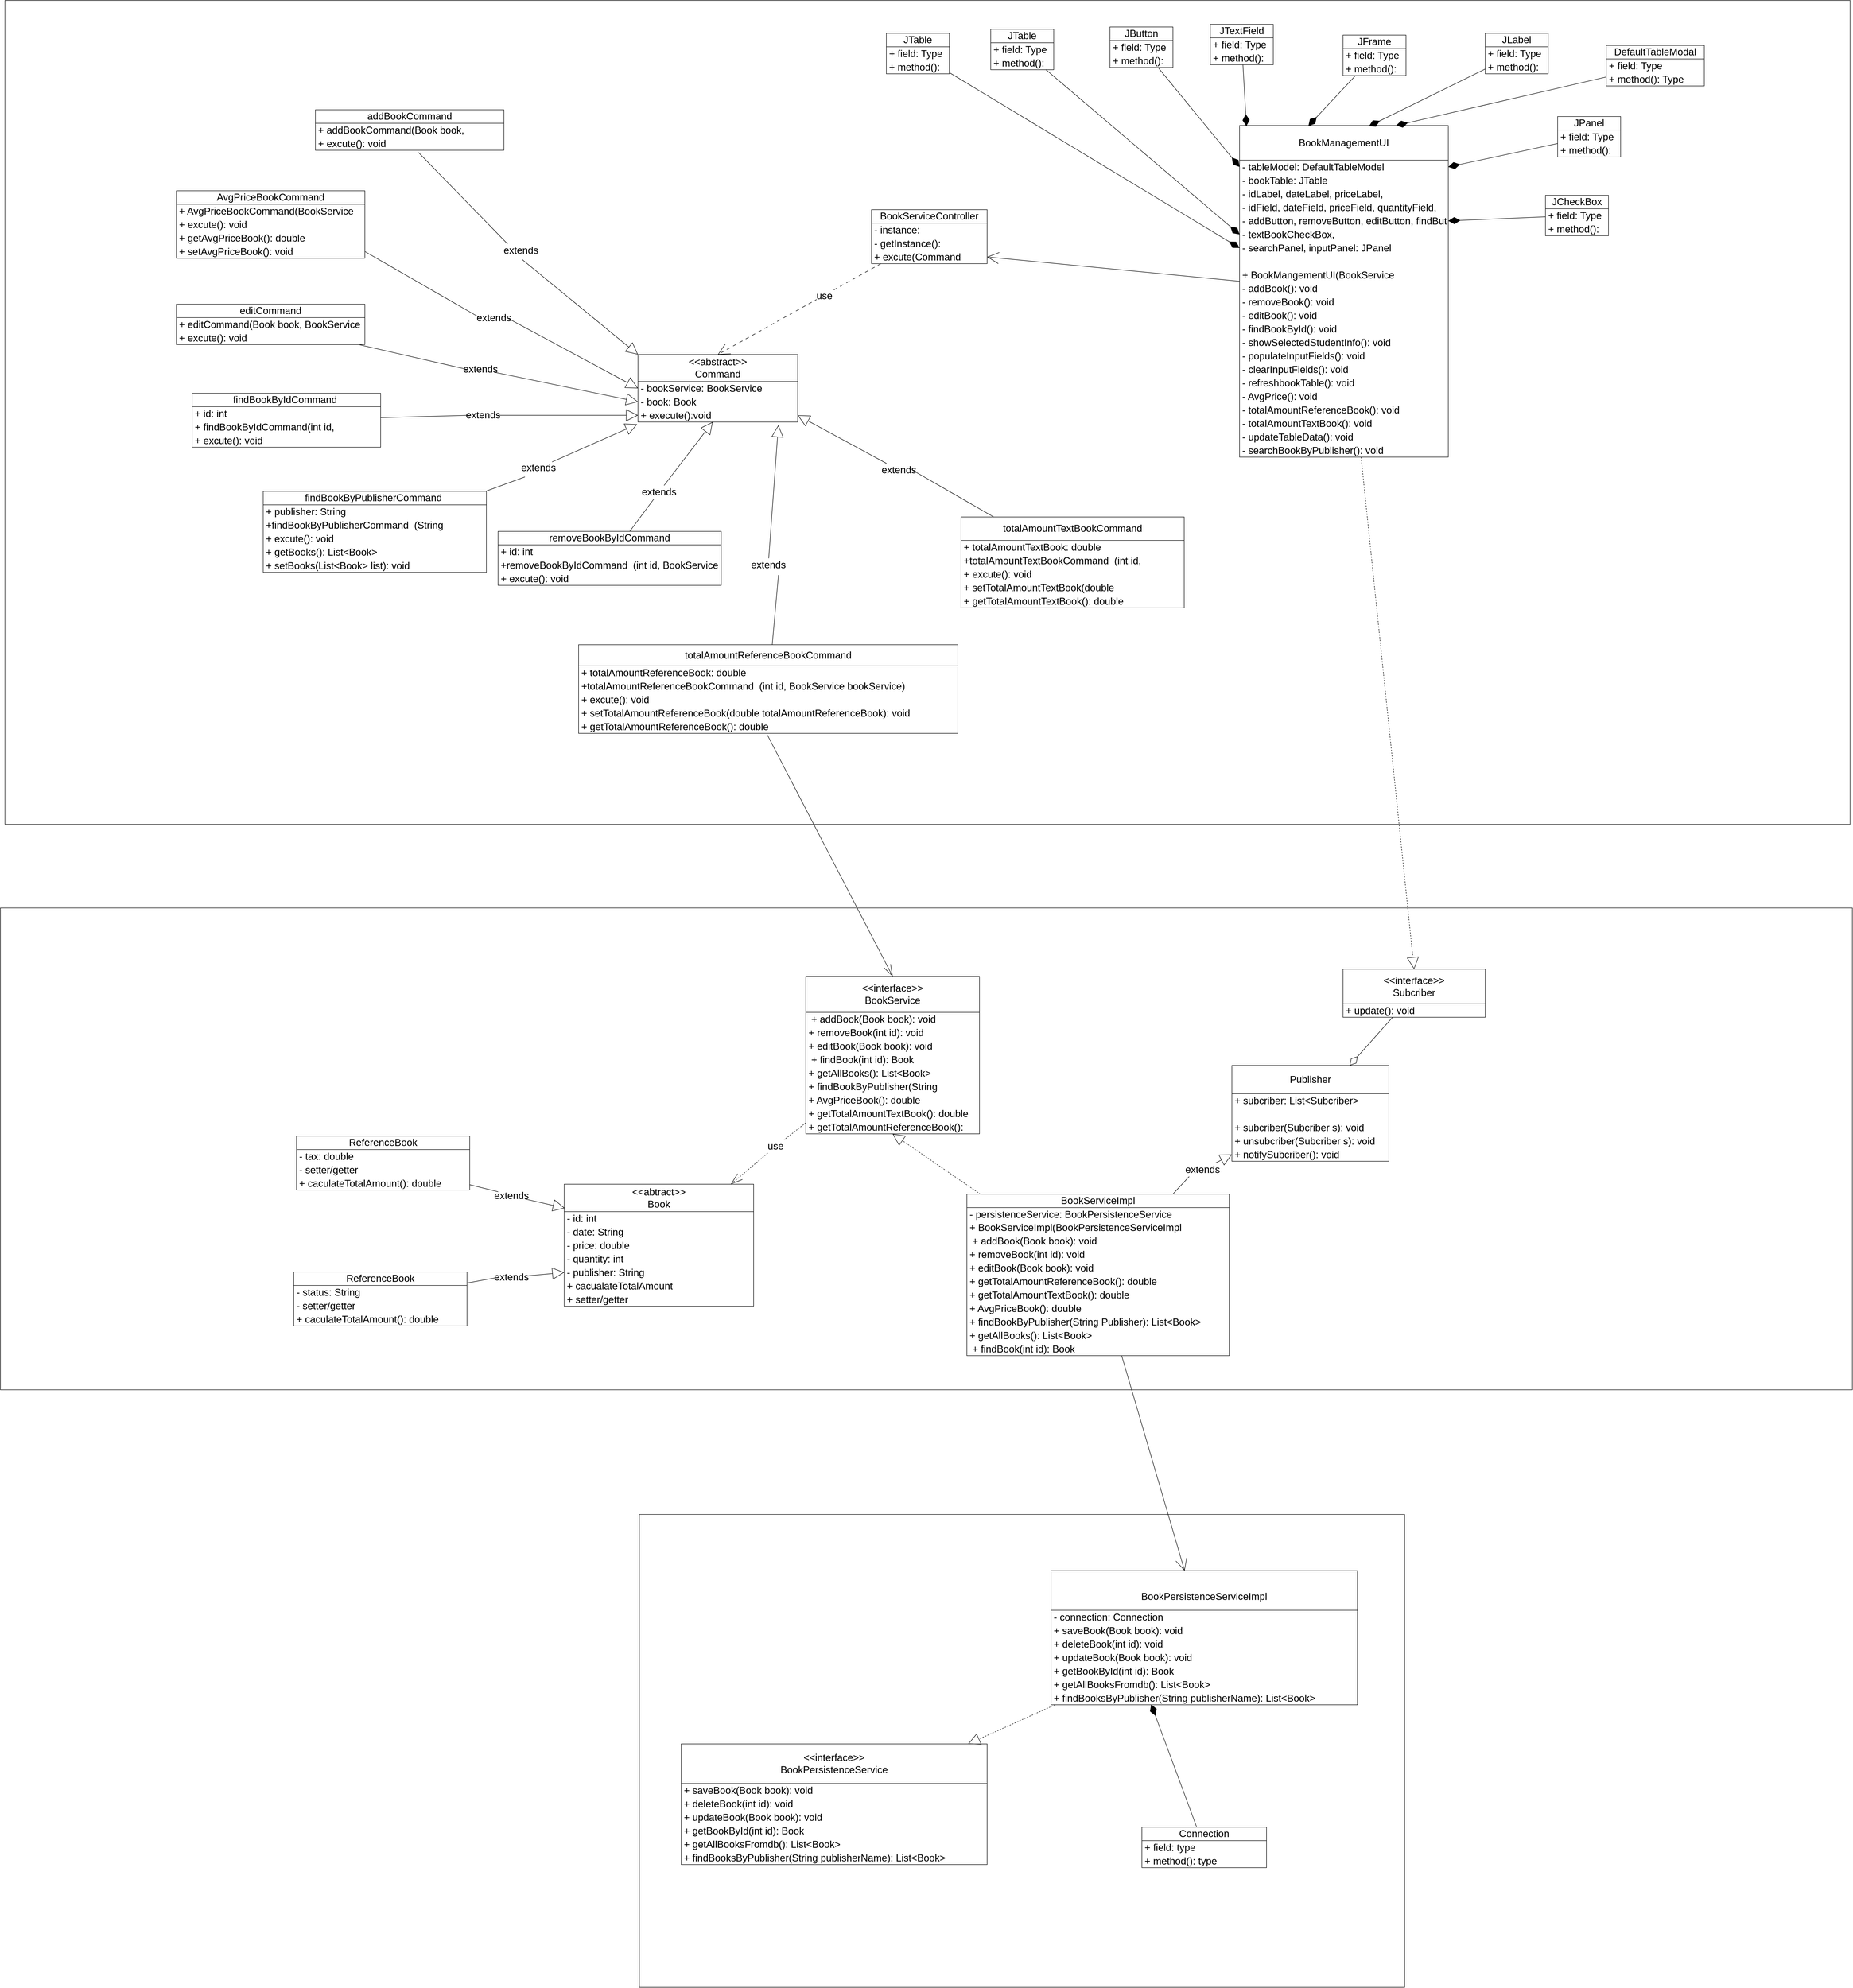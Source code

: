 <mxfile>
    <diagram id="5XKcr8nPeMgb4uQJTeax" name="Page-1">
        <mxGraphModel dx="5748" dy="-126" grid="0" gridSize="10" guides="1" tooltips="1" connect="1" arrows="1" fold="1" page="0" pageScale="1" pageWidth="850" pageHeight="1100" background="none" math="0" shadow="0">
            <root>
                <mxCell id="0"/>
                <mxCell id="1" parent="0"/>
                <mxCell id="152" value="" style="rounded=0;whiteSpace=wrap;html=1;fillColor=none;fontSize=22;" parent="1" vertex="1">
                    <mxGeometry x="-3905" y="1564" width="4101" height="1831" as="geometry"/>
                </mxCell>
                <mxCell id="205" style="edgeStyle=none;html=1;entryX=1;entryY=0.5;entryDx=0;entryDy=0;endArrow=open;endFill=0;endSize=24;fontSize=22;" edge="1" parent="1" source="3" target="109">
                    <mxGeometry relative="1" as="geometry"/>
                </mxCell>
                <mxCell id="267" style="edgeStyle=none;html=1;entryX=0.5;entryY=0;entryDx=0;entryDy=0;fontSize=22;endArrow=block;endFill=0;endSize=24;dashed=1;" edge="1" parent="1" source="3" target="195">
                    <mxGeometry relative="1" as="geometry"/>
                </mxCell>
                <mxCell id="3" value="BookManagementUI" style="swimlane;fontStyle=0;childLayout=stackLayout;horizontal=1;startSize=77;horizontalStack=0;resizeParent=1;resizeParentMax=0;resizeLast=0;collapsible=1;marginBottom=0;whiteSpace=wrap;html=1;labelBackgroundColor=none;fontSize=22;" parent="1" vertex="1">
                    <mxGeometry x="-1161" y="1842" width="464" height="737" as="geometry"/>
                </mxCell>
                <mxCell id="4" value="- tableModel: DefaultTableModel" style="text;strokeColor=none;fillColor=none;align=left;verticalAlign=middle;spacingLeft=4;spacingRight=4;overflow=hidden;points=[[0,0.5],[1,0.5]];portConstraint=eastwest;rotatable=0;whiteSpace=wrap;html=1;fontSize=22;" parent="3" vertex="1">
                    <mxGeometry y="77" width="464" height="30" as="geometry"/>
                </mxCell>
                <mxCell id="5" value="- bookTable: JTable" style="text;strokeColor=none;fillColor=none;align=left;verticalAlign=middle;spacingLeft=4;spacingRight=4;overflow=hidden;points=[[0,0.5],[1,0.5]];portConstraint=eastwest;rotatable=0;whiteSpace=wrap;html=1;fontSize=22;" parent="3" vertex="1">
                    <mxGeometry y="107" width="464" height="30" as="geometry"/>
                </mxCell>
                <mxCell id="6" value="- idLabel, dateLabel, priceLabel, quantityLabel, publisherLabel, statusLabel, taxLabel, textBookLabel, referenceBookLabel, totalAmountOfTextBookLabel, totalAmountOfReferenceLabel, AvgLabel, searchLabel: JLabel" style="text;strokeColor=none;fillColor=none;align=left;verticalAlign=middle;spacingLeft=4;spacingRight=4;overflow=hidden;points=[[0,0.5],[1,0.5]];portConstraint=eastwest;rotatable=0;whiteSpace=wrap;html=1;fontSize=22;" parent="3" vertex="1">
                    <mxGeometry y="137" width="464" height="30" as="geometry"/>
                </mxCell>
                <mxCell id="7" value="-&amp;nbsp;&lt;span style=&quot;background-color: initial; font-size: 22px;&quot;&gt;idField, dateField, priceField, quantityField, publisherField, statusField, taxField,&amp;nbsp;&lt;/span&gt;&lt;span style=&quot;background-color: initial; font-size: 22px;&quot;&gt;AvgField,&lt;/span&gt;&lt;span style=&quot;background-color: initial; font-size: 22px;&quot;&gt;&amp;nbsp;totalAmountOfTextBookField, totalAmountOfReferenceBookField, searchTextField: JTextField&lt;/span&gt;&lt;span style=&quot;background-color: initial; font-size: 22px;&quot;&gt;&lt;br style=&quot;font-size: 22px;&quot;&gt;&lt;/span&gt;" style="text;strokeColor=none;fillColor=none;align=left;verticalAlign=middle;spacingLeft=4;spacingRight=4;overflow=hidden;points=[[0,0.5],[1,0.5]];portConstraint=eastwest;rotatable=0;whiteSpace=wrap;html=1;fontSize=22;" parent="3" vertex="1">
                    <mxGeometry y="167" width="464" height="30" as="geometry"/>
                </mxCell>
                <mxCell id="9" value="&lt;span style=&quot;background-color: initial; font-size: 22px;&quot;&gt;-&amp;nbsp;&lt;/span&gt;&lt;span style=&quot;background-color: initial; font-size: 22px;&quot;&gt;addButton, removeButton, editButton, findButton, clearButton, refreshTableButton, AvgButton,&lt;/span&gt;&lt;span style=&quot;background-color: initial; font-size: 22px;&quot;&gt;&amp;nbsp;totalAmountTextBookButton,totalAmountReferenceButton, searchButton: JButton&lt;/span&gt;&lt;span style=&quot;background-color: initial; font-size: 22px;&quot;&gt;&lt;br style=&quot;font-size: 22px;&quot;&gt;&lt;/span&gt;" style="text;strokeColor=none;fillColor=none;align=left;verticalAlign=middle;spacingLeft=4;spacingRight=4;overflow=hidden;points=[[0,0.5],[1,0.5]];portConstraint=eastwest;rotatable=0;whiteSpace=wrap;html=1;fontSize=22;" parent="3" vertex="1">
                    <mxGeometry y="197" width="464" height="30" as="geometry"/>
                </mxCell>
                <mxCell id="10" value="&lt;span style=&quot;background-color: initial; font-size: 22px;&quot;&gt;- textBookCheckBox, referenceBookCheckBox: JCheckBox&lt;br style=&quot;font-size: 22px;&quot;&gt;&lt;/span&gt;" style="text;strokeColor=none;fillColor=none;align=left;verticalAlign=middle;spacingLeft=4;spacingRight=4;overflow=hidden;points=[[0,0.5],[1,0.5]];portConstraint=eastwest;rotatable=0;whiteSpace=wrap;html=1;fontSize=22;" parent="3" vertex="1">
                    <mxGeometry y="227" width="464" height="30" as="geometry"/>
                </mxCell>
                <mxCell id="14" value="&lt;span style=&quot;background-color: initial; font-size: 22px;&quot;&gt;- searchPanel, inputPanel: JPanel&lt;br style=&quot;font-size: 22px;&quot;&gt;&lt;/span&gt;" style="text;strokeColor=none;fillColor=none;align=left;verticalAlign=middle;spacingLeft=4;spacingRight=4;overflow=hidden;points=[[0,0.5],[1,0.5]];portConstraint=eastwest;rotatable=0;whiteSpace=wrap;html=1;fontSize=22;" parent="3" vertex="1">
                    <mxGeometry y="257" width="464" height="30" as="geometry"/>
                </mxCell>
                <mxCell id="11" value="&lt;span style=&quot;background-color: initial; font-size: 22px;&quot;&gt;&lt;span style=&quot;white-space: pre; font-size: 22px;&quot;&gt;&#9;&lt;/span&gt;&lt;span style=&quot;white-space: pre; font-size: 22px;&quot;&gt;&#9;&lt;/span&gt;&lt;span style=&quot;white-space: pre; font-size: 22px;&quot;&gt;&#9;&lt;/span&gt;&lt;span style=&quot;white-space: pre; font-size: 22px;&quot;&gt;&#9;&lt;/span&gt;&lt;span style=&quot;white-space: pre; font-size: 22px;&quot;&gt;&#9;&lt;/span&gt;&lt;span style=&quot;white-space: pre; font-size: 22px;&quot;&gt;&#9;&lt;/span&gt;&lt;span style=&quot;white-space: pre; font-size: 22px;&quot;&gt;&#9;&lt;/span&gt;&lt;span style=&quot;white-space: pre; font-size: 22px;&quot;&gt;&#9;&lt;/span&gt;&lt;span style=&quot;white-space: pre; font-size: 22px;&quot;&gt;&#9;&lt;/span&gt;&lt;span style=&quot;white-space: pre; font-size: 22px;&quot;&gt;&#9;&lt;/span&gt;&lt;span style=&quot;white-space: pre; font-size: 22px;&quot;&gt;&#9;&lt;/span&gt;&lt;span style=&quot;white-space: pre; font-size: 22px;&quot;&gt;&#9;&lt;/span&gt;&lt;span style=&quot;white-space: pre; font-size: 22px;&quot;&gt;&#9;&lt;/span&gt;&lt;span style=&quot;white-space: pre; font-size: 22px;&quot;&gt;&#9;&lt;/span&gt;&lt;span style=&quot;white-space: pre; font-size: 22px;&quot;&gt;&#9;&lt;/span&gt;&lt;span style=&quot;white-space: pre; font-size: 22px;&quot;&gt;&#9;&lt;span style=&quot;white-space: pre; font-size: 22px;&quot;&gt;&#9;&lt;/span&gt;&lt;span style=&quot;white-space: pre; font-size: 22px;&quot;&gt;&#9;&lt;/span&gt;&lt;span style=&quot;white-space: pre; font-size: 22px;&quot;&gt;&#9;&lt;/span&gt;&lt;span style=&quot;white-space: pre; font-size: 22px;&quot;&gt;&#9;&lt;/span&gt;&lt;span style=&quot;white-space: pre; font-size: 22px;&quot;&gt;&#9;&lt;/span&gt;&lt;span style=&quot;white-space: pre; font-size: 22px;&quot;&gt;&#9;&lt;/span&gt;&lt;span style=&quot;white-space: pre; font-size: 22px;&quot;&gt;&#9;&lt;/span&gt;&lt;span style=&quot;white-space: pre; font-size: 22px;&quot;&gt;&#9;&lt;/span&gt;&lt;span style=&quot;white-space: pre; font-size: 22px;&quot;&gt;&#9;&lt;/span&gt;&lt;span style=&quot;white-space: pre; font-size: 22px;&quot;&gt;&#9;&lt;/span&gt;&lt;span style=&quot;white-space: pre; font-size: 22px;&quot;&gt;&#9;&lt;/span&gt;&lt;span style=&quot;white-space: pre; font-size: 22px;&quot;&gt;&#9;&lt;/span&gt;&lt;span style=&quot;white-space: pre; font-size: 22px;&quot;&gt;&#9;&lt;/span&gt;&lt;span style=&quot;white-space: pre; font-size: 22px;&quot;&gt;&#9;&lt;/span&gt;&lt;span style=&quot;white-space: pre; font-size: 22px;&quot;&gt;&#9;&lt;/span&gt;&lt;span style=&quot;white-space: pre; font-size: 22px;&quot;&gt;&#9;&lt;/span&gt;&lt;span style=&quot;white-space: pre; font-size: 22px;&quot;&gt;&#9;&lt;/span&gt;&lt;span style=&quot;white-space: pre; font-size: 22px;&quot;&gt;&#9;&lt;/span&gt;&lt;span style=&quot;white-space: pre; font-size: 22px;&quot;&gt;&#9;&lt;/span&gt;&lt;span style=&quot;white-space: pre; font-size: 22px;&quot;&gt;&#9;&lt;/span&gt;&lt;span style=&quot;white-space: pre; font-size: 22px;&quot;&gt;&#9;&lt;/span&gt;&lt;/span&gt;&lt;br style=&quot;font-size: 22px;&quot;&gt;&lt;/span&gt;&lt;hr style=&quot;font-size: 22px;&quot;&gt;" style="text;strokeColor=none;fillColor=none;align=left;verticalAlign=middle;spacingLeft=4;spacingRight=4;overflow=hidden;points=[[0,0.5],[1,0.5]];portConstraint=eastwest;rotatable=0;whiteSpace=wrap;html=1;fontSize=22;" parent="3" vertex="1">
                    <mxGeometry y="287" width="464" height="30" as="geometry"/>
                </mxCell>
                <mxCell id="12" value="&lt;span style=&quot;background-color: initial; font-size: 22px;&quot;&gt;+ BookMangementUI(BookService bookService): void&lt;br style=&quot;font-size: 22px;&quot;&gt;&lt;/span&gt;" style="text;strokeColor=none;fillColor=none;align=left;verticalAlign=middle;spacingLeft=4;spacingRight=4;overflow=hidden;points=[[0,0.5],[1,0.5]];portConstraint=eastwest;rotatable=0;whiteSpace=wrap;html=1;fontSize=22;" parent="3" vertex="1">
                    <mxGeometry y="317" width="464" height="30" as="geometry"/>
                </mxCell>
                <mxCell id="13" value="&lt;span style=&quot;background-color: initial; font-size: 22px;&quot;&gt;- addBook(): void&lt;br style=&quot;font-size: 22px;&quot;&gt;&lt;/span&gt;" style="text;strokeColor=none;fillColor=none;align=left;verticalAlign=middle;spacingLeft=4;spacingRight=4;overflow=hidden;points=[[0,0.5],[1,0.5]];portConstraint=eastwest;rotatable=0;whiteSpace=wrap;html=1;fontSize=22;" parent="3" vertex="1">
                    <mxGeometry y="347" width="464" height="30" as="geometry"/>
                </mxCell>
                <mxCell id="16" value="&lt;span style=&quot;background-color: initial; font-size: 22px;&quot;&gt;- removeBook(): void&lt;br style=&quot;font-size: 22px;&quot;&gt;&lt;/span&gt;" style="text;strokeColor=none;fillColor=none;align=left;verticalAlign=middle;spacingLeft=4;spacingRight=4;overflow=hidden;points=[[0,0.5],[1,0.5]];portConstraint=eastwest;rotatable=0;whiteSpace=wrap;html=1;fontSize=22;" parent="3" vertex="1">
                    <mxGeometry y="377" width="464" height="30" as="geometry"/>
                </mxCell>
                <mxCell id="17" value="&lt;span style=&quot;background-color: initial; font-size: 22px;&quot;&gt;- editBook(): void&lt;br style=&quot;font-size: 22px;&quot;&gt;&lt;/span&gt;" style="text;strokeColor=none;fillColor=none;align=left;verticalAlign=middle;spacingLeft=4;spacingRight=4;overflow=hidden;points=[[0,0.5],[1,0.5]];portConstraint=eastwest;rotatable=0;whiteSpace=wrap;html=1;fontSize=22;" parent="3" vertex="1">
                    <mxGeometry y="407" width="464" height="30" as="geometry"/>
                </mxCell>
                <mxCell id="18" value="&lt;span style=&quot;background-color: initial; font-size: 22px;&quot;&gt;- findBookById(): void&lt;br style=&quot;font-size: 22px;&quot;&gt;&lt;/span&gt;" style="text;strokeColor=none;fillColor=none;align=left;verticalAlign=middle;spacingLeft=4;spacingRight=4;overflow=hidden;points=[[0,0.5],[1,0.5]];portConstraint=eastwest;rotatable=0;whiteSpace=wrap;html=1;fontSize=22;" parent="3" vertex="1">
                    <mxGeometry y="437" width="464" height="30" as="geometry"/>
                </mxCell>
                <mxCell id="19" value="&lt;span style=&quot;background-color: initial; font-size: 22px;&quot;&gt;- showSelectedStudentInfo(): void&lt;br style=&quot;font-size: 22px;&quot;&gt;&lt;/span&gt;" style="text;strokeColor=none;fillColor=none;align=left;verticalAlign=middle;spacingLeft=4;spacingRight=4;overflow=hidden;points=[[0,0.5],[1,0.5]];portConstraint=eastwest;rotatable=0;whiteSpace=wrap;html=1;fontSize=22;" parent="3" vertex="1">
                    <mxGeometry y="467" width="464" height="30" as="geometry"/>
                </mxCell>
                <mxCell id="20" value="&lt;span style=&quot;background-color: initial; font-size: 22px;&quot;&gt;- populateInputFields(): void&lt;br style=&quot;font-size: 22px;&quot;&gt;&lt;/span&gt;" style="text;strokeColor=none;fillColor=none;align=left;verticalAlign=middle;spacingLeft=4;spacingRight=4;overflow=hidden;points=[[0,0.5],[1,0.5]];portConstraint=eastwest;rotatable=0;whiteSpace=wrap;html=1;fontSize=22;" parent="3" vertex="1">
                    <mxGeometry y="497" width="464" height="30" as="geometry"/>
                </mxCell>
                <mxCell id="21" value="&lt;span style=&quot;background-color: initial; font-size: 22px;&quot;&gt;- clearInputFields(): void&lt;br style=&quot;font-size: 22px;&quot;&gt;&lt;/span&gt;" style="text;strokeColor=none;fillColor=none;align=left;verticalAlign=middle;spacingLeft=4;spacingRight=4;overflow=hidden;points=[[0,0.5],[1,0.5]];portConstraint=eastwest;rotatable=0;whiteSpace=wrap;html=1;fontSize=22;" parent="3" vertex="1">
                    <mxGeometry y="527" width="464" height="30" as="geometry"/>
                </mxCell>
                <mxCell id="22" value="&lt;span style=&quot;background-color: initial; font-size: 22px;&quot;&gt;- refreshbookTable(): void&lt;br style=&quot;font-size: 22px;&quot;&gt;&lt;/span&gt;" style="text;strokeColor=none;fillColor=none;align=left;verticalAlign=middle;spacingLeft=4;spacingRight=4;overflow=hidden;points=[[0,0.5],[1,0.5]];portConstraint=eastwest;rotatable=0;whiteSpace=wrap;html=1;fontSize=22;" parent="3" vertex="1">
                    <mxGeometry y="557" width="464" height="30" as="geometry"/>
                </mxCell>
                <mxCell id="23" value="&lt;span style=&quot;background-color: initial; font-size: 22px;&quot;&gt;- AvgPrice(): void&lt;br style=&quot;font-size: 22px;&quot;&gt;&lt;/span&gt;" style="text;strokeColor=none;fillColor=none;align=left;verticalAlign=middle;spacingLeft=4;spacingRight=4;overflow=hidden;points=[[0,0.5],[1,0.5]];portConstraint=eastwest;rotatable=0;whiteSpace=wrap;html=1;fontSize=22;" parent="3" vertex="1">
                    <mxGeometry y="587" width="464" height="30" as="geometry"/>
                </mxCell>
                <mxCell id="24" value="&lt;span style=&quot;background-color: initial; font-size: 22px;&quot;&gt;- totalAmountReferenceBook(): void&lt;br style=&quot;font-size: 22px;&quot;&gt;&lt;/span&gt;" style="text;strokeColor=none;fillColor=none;align=left;verticalAlign=middle;spacingLeft=4;spacingRight=4;overflow=hidden;points=[[0,0.5],[1,0.5]];portConstraint=eastwest;rotatable=0;whiteSpace=wrap;html=1;fontSize=22;" parent="3" vertex="1">
                    <mxGeometry y="617" width="464" height="30" as="geometry"/>
                </mxCell>
                <mxCell id="25" value="&lt;span style=&quot;background-color: initial; font-size: 22px;&quot;&gt;- totalAmountTextBook(): void&lt;br style=&quot;font-size: 22px;&quot;&gt;&lt;/span&gt;" style="text;strokeColor=none;fillColor=none;align=left;verticalAlign=middle;spacingLeft=4;spacingRight=4;overflow=hidden;points=[[0,0.5],[1,0.5]];portConstraint=eastwest;rotatable=0;whiteSpace=wrap;html=1;fontSize=22;" parent="3" vertex="1">
                    <mxGeometry y="647" width="464" height="30" as="geometry"/>
                </mxCell>
                <mxCell id="26" value="&lt;span style=&quot;background-color: initial; font-size: 22px;&quot;&gt;- updateTableData(): void&lt;br style=&quot;font-size: 22px;&quot;&gt;&lt;/span&gt;" style="text;strokeColor=none;fillColor=none;align=left;verticalAlign=middle;spacingLeft=4;spacingRight=4;overflow=hidden;points=[[0,0.5],[1,0.5]];portConstraint=eastwest;rotatable=0;whiteSpace=wrap;html=1;fontSize=22;" parent="3" vertex="1">
                    <mxGeometry y="677" width="464" height="30" as="geometry"/>
                </mxCell>
                <mxCell id="27" value="&lt;span style=&quot;background-color: initial; font-size: 22px;&quot;&gt;- searchBookByPublisher(): void&lt;br style=&quot;font-size: 22px;&quot;&gt;&lt;/span&gt;" style="text;strokeColor=none;fillColor=none;align=left;verticalAlign=middle;spacingLeft=4;spacingRight=4;overflow=hidden;points=[[0,0.5],[1,0.5]];portConstraint=eastwest;rotatable=0;whiteSpace=wrap;html=1;fontSize=22;" parent="3" vertex="1">
                    <mxGeometry y="707" width="464" height="30" as="geometry"/>
                </mxCell>
                <mxCell id="59" style="edgeStyle=none;html=1;entryX=1;entryY=0.5;entryDx=0;entryDy=0;endArrow=diamondThin;endFill=1;endSize=24;fontSize=22;" parent="1" source="28" target="4" edge="1">
                    <mxGeometry relative="1" as="geometry"/>
                </mxCell>
                <mxCell id="28" value="JPanel" style="swimlane;fontStyle=0;childLayout=stackLayout;horizontal=1;startSize=30;horizontalStack=0;resizeParent=1;resizeParentMax=0;resizeLast=0;collapsible=1;marginBottom=0;whiteSpace=wrap;html=1;fontSize=22;" parent="1" vertex="1">
                    <mxGeometry x="-454" y="1822" width="140" height="90" as="geometry"/>
                </mxCell>
                <mxCell id="30" value="+ field: Type" style="text;strokeColor=none;fillColor=none;align=left;verticalAlign=middle;spacingLeft=4;spacingRight=4;overflow=hidden;points=[[0,0.5],[1,0.5]];portConstraint=eastwest;rotatable=0;whiteSpace=wrap;html=1;fontSize=22;" parent="28" vertex="1">
                    <mxGeometry y="30" width="140" height="30" as="geometry"/>
                </mxCell>
                <mxCell id="31" value="+ method(): Type" style="text;strokeColor=none;fillColor=none;align=left;verticalAlign=middle;spacingLeft=4;spacingRight=4;overflow=hidden;points=[[0,0.5],[1,0.5]];portConstraint=eastwest;rotatable=0;whiteSpace=wrap;html=1;fontSize=22;" parent="28" vertex="1">
                    <mxGeometry y="60" width="140" height="30" as="geometry"/>
                </mxCell>
                <mxCell id="95" style="edgeStyle=none;html=1;entryX=0.033;entryY=0.002;entryDx=0;entryDy=0;entryPerimeter=0;endArrow=diamondThin;endFill=1;endSize=24;fontSize=22;" parent="1" source="62" target="3" edge="1">
                    <mxGeometry relative="1" as="geometry"/>
                </mxCell>
                <mxCell id="62" value="JTextField" style="swimlane;fontStyle=0;childLayout=stackLayout;horizontal=1;startSize=30;horizontalStack=0;resizeParent=1;resizeParentMax=0;resizeLast=0;collapsible=1;marginBottom=0;whiteSpace=wrap;html=1;fontSize=22;" parent="1" vertex="1">
                    <mxGeometry x="-1226" y="1617" width="140" height="90" as="geometry"/>
                </mxCell>
                <mxCell id="63" value="+ field: Type" style="text;strokeColor=none;fillColor=none;align=left;verticalAlign=middle;spacingLeft=4;spacingRight=4;overflow=hidden;points=[[0,0.5],[1,0.5]];portConstraint=eastwest;rotatable=0;whiteSpace=wrap;html=1;fontSize=22;" parent="62" vertex="1">
                    <mxGeometry y="30" width="140" height="30" as="geometry"/>
                </mxCell>
                <mxCell id="64" value="+ method(): Type" style="text;strokeColor=none;fillColor=none;align=left;verticalAlign=middle;spacingLeft=4;spacingRight=4;overflow=hidden;points=[[0,0.5],[1,0.5]];portConstraint=eastwest;rotatable=0;whiteSpace=wrap;html=1;fontSize=22;" parent="62" vertex="1">
                    <mxGeometry y="60" width="140" height="30" as="geometry"/>
                </mxCell>
                <mxCell id="94" style="edgeStyle=none;html=1;entryX=0.33;entryY=0.001;entryDx=0;entryDy=0;entryPerimeter=0;endArrow=diamondThin;endFill=1;endSize=24;fontSize=22;" parent="1" source="65" target="3" edge="1">
                    <mxGeometry relative="1" as="geometry"/>
                </mxCell>
                <mxCell id="65" value="JFrame" style="swimlane;fontStyle=0;childLayout=stackLayout;horizontal=1;startSize=30;horizontalStack=0;resizeParent=1;resizeParentMax=0;resizeLast=0;collapsible=1;marginBottom=0;whiteSpace=wrap;html=1;fontSize=22;" parent="1" vertex="1">
                    <mxGeometry x="-931" y="1641" width="140" height="90" as="geometry"/>
                </mxCell>
                <mxCell id="66" value="+ field: Type" style="text;strokeColor=none;fillColor=none;align=left;verticalAlign=middle;spacingLeft=4;spacingRight=4;overflow=hidden;points=[[0,0.5],[1,0.5]];portConstraint=eastwest;rotatable=0;whiteSpace=wrap;html=1;fontSize=22;" parent="65" vertex="1">
                    <mxGeometry y="30" width="140" height="30" as="geometry"/>
                </mxCell>
                <mxCell id="67" value="+ method(): Type" style="text;strokeColor=none;fillColor=none;align=left;verticalAlign=middle;spacingLeft=4;spacingRight=4;overflow=hidden;points=[[0,0.5],[1,0.5]];portConstraint=eastwest;rotatable=0;whiteSpace=wrap;html=1;fontSize=22;" parent="65" vertex="1">
                    <mxGeometry y="60" width="140" height="30" as="geometry"/>
                </mxCell>
                <mxCell id="96" style="edgeStyle=none;html=1;entryX=0;entryY=0.5;entryDx=0;entryDy=0;endArrow=diamondThin;endFill=1;endSize=24;fontSize=22;" parent="1" source="68" target="4" edge="1">
                    <mxGeometry relative="1" as="geometry"/>
                </mxCell>
                <mxCell id="68" value="JButton" style="swimlane;fontStyle=0;childLayout=stackLayout;horizontal=1;startSize=30;horizontalStack=0;resizeParent=1;resizeParentMax=0;resizeLast=0;collapsible=1;marginBottom=0;whiteSpace=wrap;html=1;fontSize=22;" parent="1" vertex="1">
                    <mxGeometry x="-1449" y="1623" width="140" height="90" as="geometry"/>
                </mxCell>
                <mxCell id="69" value="+ field: Type" style="text;strokeColor=none;fillColor=none;align=left;verticalAlign=middle;spacingLeft=4;spacingRight=4;overflow=hidden;points=[[0,0.5],[1,0.5]];portConstraint=eastwest;rotatable=0;whiteSpace=wrap;html=1;fontSize=22;" parent="68" vertex="1">
                    <mxGeometry y="30" width="140" height="30" as="geometry"/>
                </mxCell>
                <mxCell id="70" value="+ method(): Type" style="text;strokeColor=none;fillColor=none;align=left;verticalAlign=middle;spacingLeft=4;spacingRight=4;overflow=hidden;points=[[0,0.5],[1,0.5]];portConstraint=eastwest;rotatable=0;whiteSpace=wrap;html=1;fontSize=22;" parent="68" vertex="1">
                    <mxGeometry y="60" width="140" height="30" as="geometry"/>
                </mxCell>
                <mxCell id="93" style="edgeStyle=none;html=1;entryX=0.62;entryY=0.002;entryDx=0;entryDy=0;entryPerimeter=0;endArrow=diamondThin;endFill=1;endSize=24;fontSize=22;" parent="1" source="71" target="3" edge="1">
                    <mxGeometry relative="1" as="geometry"/>
                </mxCell>
                <mxCell id="71" value="JLabel" style="swimlane;fontStyle=0;childLayout=stackLayout;horizontal=1;startSize=30;horizontalStack=0;resizeParent=1;resizeParentMax=0;resizeLast=0;collapsible=1;marginBottom=0;whiteSpace=wrap;html=1;fontSize=22;" parent="1" vertex="1">
                    <mxGeometry x="-615" y="1637" width="140" height="90" as="geometry"/>
                </mxCell>
                <mxCell id="72" value="+ field: Type" style="text;strokeColor=none;fillColor=none;align=left;verticalAlign=middle;spacingLeft=4;spacingRight=4;overflow=hidden;points=[[0,0.5],[1,0.5]];portConstraint=eastwest;rotatable=0;whiteSpace=wrap;html=1;fontSize=22;" parent="71" vertex="1">
                    <mxGeometry y="30" width="140" height="30" as="geometry"/>
                </mxCell>
                <mxCell id="73" value="+ method(): Type" style="text;strokeColor=none;fillColor=none;align=left;verticalAlign=middle;spacingLeft=4;spacingRight=4;overflow=hidden;points=[[0,0.5],[1,0.5]];portConstraint=eastwest;rotatable=0;whiteSpace=wrap;html=1;fontSize=22;" parent="71" vertex="1">
                    <mxGeometry y="60" width="140" height="30" as="geometry"/>
                </mxCell>
                <mxCell id="126" style="edgeStyle=none;html=1;entryX=1;entryY=0.5;entryDx=0;entryDy=0;endArrow=diamondThin;endFill=1;endSize=24;fontSize=22;" parent="1" source="74" target="9" edge="1">
                    <mxGeometry relative="1" as="geometry"/>
                </mxCell>
                <mxCell id="74" value="JCheckBox" style="swimlane;fontStyle=0;childLayout=stackLayout;horizontal=1;startSize=30;horizontalStack=0;resizeParent=1;resizeParentMax=0;resizeLast=0;collapsible=1;marginBottom=0;whiteSpace=wrap;html=1;fontSize=22;" parent="1" vertex="1">
                    <mxGeometry x="-481" y="1997" width="140" height="90" as="geometry"/>
                </mxCell>
                <mxCell id="75" value="+ field: Type" style="text;strokeColor=none;fillColor=none;align=left;verticalAlign=middle;spacingLeft=4;spacingRight=4;overflow=hidden;points=[[0,0.5],[1,0.5]];portConstraint=eastwest;rotatable=0;whiteSpace=wrap;html=1;fontSize=22;" parent="74" vertex="1">
                    <mxGeometry y="30" width="140" height="30" as="geometry"/>
                </mxCell>
                <mxCell id="76" value="+ method(): Type" style="text;strokeColor=none;fillColor=none;align=left;verticalAlign=middle;spacingLeft=4;spacingRight=4;overflow=hidden;points=[[0,0.5],[1,0.5]];portConstraint=eastwest;rotatable=0;whiteSpace=wrap;html=1;fontSize=22;" parent="74" vertex="1">
                    <mxGeometry y="60" width="140" height="30" as="geometry"/>
                </mxCell>
                <mxCell id="88" style="edgeStyle=none;html=1;entryX=0.75;entryY=0;entryDx=0;entryDy=0;endArrow=diamondThin;endFill=1;endSize=24;fontSize=22;" parent="1" source="77" target="3" edge="1">
                    <mxGeometry relative="1" as="geometry"/>
                </mxCell>
                <mxCell id="77" value="DefaultTableModal" style="swimlane;fontStyle=0;childLayout=stackLayout;horizontal=1;startSize=30;horizontalStack=0;resizeParent=1;resizeParentMax=0;resizeLast=0;collapsible=1;marginBottom=0;whiteSpace=wrap;html=1;fontSize=22;" parent="1" vertex="1">
                    <mxGeometry x="-346" y="1664" width="218" height="90" as="geometry"/>
                </mxCell>
                <mxCell id="78" value="+ field: Type" style="text;strokeColor=none;fillColor=none;align=left;verticalAlign=middle;spacingLeft=4;spacingRight=4;overflow=hidden;points=[[0,0.5],[1,0.5]];portConstraint=eastwest;rotatable=0;whiteSpace=wrap;html=1;fontSize=22;" parent="77" vertex="1">
                    <mxGeometry y="30" width="218" height="30" as="geometry"/>
                </mxCell>
                <mxCell id="79" value="+ method(): Type" style="text;strokeColor=none;fillColor=none;align=left;verticalAlign=middle;spacingLeft=4;spacingRight=4;overflow=hidden;points=[[0,0.5],[1,0.5]];portConstraint=eastwest;rotatable=0;whiteSpace=wrap;html=1;fontSize=22;" parent="77" vertex="1">
                    <mxGeometry y="60" width="218" height="30" as="geometry"/>
                </mxCell>
                <mxCell id="99" style="edgeStyle=none;html=1;entryX=0;entryY=0.5;entryDx=0;entryDy=0;endArrow=diamondThin;endFill=1;endSize=24;fontSize=22;" parent="1" source="80" target="10" edge="1">
                    <mxGeometry relative="1" as="geometry"/>
                </mxCell>
                <mxCell id="80" value="JTable" style="swimlane;fontStyle=0;childLayout=stackLayout;horizontal=1;startSize=30;horizontalStack=0;resizeParent=1;resizeParentMax=0;resizeLast=0;collapsible=1;marginBottom=0;whiteSpace=wrap;html=1;fontSize=22;" parent="1" vertex="1">
                    <mxGeometry x="-1714" y="1628" width="140" height="90" as="geometry"/>
                </mxCell>
                <mxCell id="81" value="+ field: Type" style="text;strokeColor=none;fillColor=none;align=left;verticalAlign=middle;spacingLeft=4;spacingRight=4;overflow=hidden;points=[[0,0.5],[1,0.5]];portConstraint=eastwest;rotatable=0;whiteSpace=wrap;html=1;fontSize=22;" parent="80" vertex="1">
                    <mxGeometry y="30" width="140" height="30" as="geometry"/>
                </mxCell>
                <mxCell id="82" value="+ method(): Type" style="text;strokeColor=none;fillColor=none;align=left;verticalAlign=middle;spacingLeft=4;spacingRight=4;overflow=hidden;points=[[0,0.5],[1,0.5]];portConstraint=eastwest;rotatable=0;whiteSpace=wrap;html=1;fontSize=22;" parent="80" vertex="1">
                    <mxGeometry y="60" width="140" height="30" as="geometry"/>
                </mxCell>
                <mxCell id="100" style="edgeStyle=none;html=1;entryX=0;entryY=0.5;entryDx=0;entryDy=0;endArrow=diamondThin;endFill=1;endSize=24;fontSize=22;" parent="1" source="90" target="14" edge="1">
                    <mxGeometry relative="1" as="geometry"/>
                </mxCell>
                <mxCell id="90" value="JTable" style="swimlane;fontStyle=0;childLayout=stackLayout;horizontal=1;startSize=30;horizontalStack=0;resizeParent=1;resizeParentMax=0;resizeLast=0;collapsible=1;marginBottom=0;whiteSpace=wrap;html=1;fontSize=22;" parent="1" vertex="1">
                    <mxGeometry x="-1946" y="1637" width="140" height="90" as="geometry"/>
                </mxCell>
                <mxCell id="91" value="+ field: Type" style="text;strokeColor=none;fillColor=none;align=left;verticalAlign=middle;spacingLeft=4;spacingRight=4;overflow=hidden;points=[[0,0.5],[1,0.5]];portConstraint=eastwest;rotatable=0;whiteSpace=wrap;html=1;fontSize=22;" parent="90" vertex="1">
                    <mxGeometry y="30" width="140" height="30" as="geometry"/>
                </mxCell>
                <mxCell id="92" value="+ method(): Type" style="text;strokeColor=none;fillColor=none;align=left;verticalAlign=middle;spacingLeft=4;spacingRight=4;overflow=hidden;points=[[0,0.5],[1,0.5]];portConstraint=eastwest;rotatable=0;whiteSpace=wrap;html=1;fontSize=22;" parent="90" vertex="1">
                    <mxGeometry y="60" width="140" height="30" as="geometry"/>
                </mxCell>
                <mxCell id="120" style="edgeStyle=none;html=1;entryX=0.5;entryY=0;entryDx=0;entryDy=0;endArrow=open;endFill=0;endSize=24;dashed=1;dashPattern=8 8;fontSize=22;" parent="1" source="105" target="112" edge="1">
                    <mxGeometry relative="1" as="geometry"/>
                </mxCell>
                <mxCell id="121" value="use&lt;br style=&quot;font-size: 22px;&quot;&gt;" style="edgeLabel;html=1;align=center;verticalAlign=middle;resizable=0;points=[];fontSize=22;" parent="120" vertex="1" connectable="0">
                    <mxGeometry x="-0.298" y="1" relative="1" as="geometry">
                        <mxPoint as="offset"/>
                    </mxGeometry>
                </mxCell>
                <mxCell id="105" value="BookServiceController" style="swimlane;fontStyle=0;childLayout=stackLayout;horizontal=1;startSize=30;horizontalStack=0;resizeParent=1;resizeParentMax=0;resizeLast=0;collapsible=1;marginBottom=0;whiteSpace=wrap;html=1;labelBackgroundColor=none;fillColor=none;fontSize=22;" parent="1" vertex="1">
                    <mxGeometry x="-1979" y="2029" width="257" height="120" as="geometry"/>
                </mxCell>
                <mxCell id="107" value="- instance: BookServiceController" style="text;strokeColor=none;fillColor=none;align=left;verticalAlign=middle;spacingLeft=4;spacingRight=4;overflow=hidden;points=[[0,0.5],[1,0.5]];portConstraint=eastwest;rotatable=0;whiteSpace=wrap;html=1;labelBackgroundColor=none;fontSize=22;" parent="105" vertex="1">
                    <mxGeometry y="30" width="257" height="30" as="geometry"/>
                </mxCell>
                <mxCell id="108" value="- getInstance(): BookServiceController" style="text;strokeColor=none;fillColor=none;align=left;verticalAlign=middle;spacingLeft=4;spacingRight=4;overflow=hidden;points=[[0,0.5],[1,0.5]];portConstraint=eastwest;rotatable=0;whiteSpace=wrap;html=1;labelBackgroundColor=none;fontSize=22;" parent="105" vertex="1">
                    <mxGeometry y="60" width="257" height="30" as="geometry"/>
                </mxCell>
                <mxCell id="109" value="+ excute(Command command): void" style="text;strokeColor=none;fillColor=none;align=left;verticalAlign=middle;spacingLeft=4;spacingRight=4;overflow=hidden;points=[[0,0.5],[1,0.5]];portConstraint=eastwest;rotatable=0;whiteSpace=wrap;html=1;labelBackgroundColor=none;fontSize=22;" parent="105" vertex="1">
                    <mxGeometry y="90" width="257" height="30" as="geometry"/>
                </mxCell>
                <mxCell id="112" value="&amp;lt;&amp;lt;abstract&amp;gt;&amp;gt;&lt;br style=&quot;font-size: 22px;&quot;&gt;Command" style="swimlane;fontStyle=0;childLayout=stackLayout;horizontal=1;startSize=60;horizontalStack=0;resizeParent=1;resizeParentMax=0;resizeLast=0;collapsible=1;marginBottom=0;whiteSpace=wrap;html=1;labelBackgroundColor=none;fillColor=none;fontSize=22;" parent="1" vertex="1">
                    <mxGeometry x="-2498" y="2351" width="355" height="150" as="geometry"/>
                </mxCell>
                <mxCell id="113" value="- bookService: BookService" style="text;strokeColor=none;fillColor=none;align=left;verticalAlign=middle;spacingLeft=4;spacingRight=4;overflow=hidden;points=[[0,0.5],[1,0.5]];portConstraint=eastwest;rotatable=0;whiteSpace=wrap;html=1;labelBackgroundColor=none;fontSize=22;" parent="112" vertex="1">
                    <mxGeometry y="60" width="355" height="30" as="geometry"/>
                </mxCell>
                <mxCell id="114" value="- book: Book" style="text;strokeColor=none;fillColor=none;align=left;verticalAlign=middle;spacingLeft=4;spacingRight=4;overflow=hidden;points=[[0,0.5],[1,0.5]];portConstraint=eastwest;rotatable=0;whiteSpace=wrap;html=1;labelBackgroundColor=none;fontSize=22;" parent="112" vertex="1">
                    <mxGeometry y="90" width="355" height="30" as="geometry"/>
                </mxCell>
                <mxCell id="115" value="+ execute():void" style="text;strokeColor=none;fillColor=none;align=left;verticalAlign=middle;spacingLeft=4;spacingRight=4;overflow=hidden;points=[[0,0.5],[1,0.5]];portConstraint=eastwest;rotatable=0;whiteSpace=wrap;html=1;labelBackgroundColor=none;fontSize=22;" parent="112" vertex="1">
                    <mxGeometry y="120" width="355" height="30" as="geometry"/>
                </mxCell>
                <mxCell id="131" value="addBookCommand" style="swimlane;fontStyle=0;childLayout=stackLayout;horizontal=1;startSize=30;horizontalStack=0;resizeParent=1;resizeParentMax=0;resizeLast=0;collapsible=1;marginBottom=0;whiteSpace=wrap;html=1;labelBackgroundColor=none;fillColor=none;fontSize=22;" parent="1" vertex="1">
                    <mxGeometry x="-3215" y="1807" width="419" height="90" as="geometry"/>
                </mxCell>
                <mxCell id="132" value="+ addBookCommand(Book book, BookService bookService)" style="text;strokeColor=none;fillColor=none;align=left;verticalAlign=middle;spacingLeft=4;spacingRight=4;overflow=hidden;points=[[0,0.5],[1,0.5]];portConstraint=eastwest;rotatable=0;whiteSpace=wrap;html=1;labelBackgroundColor=none;fontSize=22;" parent="131" vertex="1">
                    <mxGeometry y="30" width="419" height="30" as="geometry"/>
                </mxCell>
                <mxCell id="133" value="+ excute(): void" style="text;strokeColor=none;fillColor=none;align=left;verticalAlign=middle;spacingLeft=4;spacingRight=4;overflow=hidden;points=[[0,0.5],[1,0.5]];portConstraint=eastwest;rotatable=0;whiteSpace=wrap;html=1;labelBackgroundColor=none;fontSize=22;" parent="131" vertex="1">
                    <mxGeometry y="60" width="419" height="30" as="geometry"/>
                </mxCell>
                <mxCell id="135" value="AvgPriceBookCommand" style="swimlane;fontStyle=0;childLayout=stackLayout;horizontal=1;startSize=30;horizontalStack=0;resizeParent=1;resizeParentMax=0;resizeLast=0;collapsible=1;marginBottom=0;whiteSpace=wrap;html=1;labelBackgroundColor=none;fillColor=none;fontSize=22;" parent="1" vertex="1">
                    <mxGeometry x="-3524" y="1987" width="419" height="150" as="geometry"/>
                </mxCell>
                <mxCell id="136" value="+ AvgPriceBookCommand(BookService bookService)" style="text;strokeColor=none;fillColor=none;align=left;verticalAlign=middle;spacingLeft=4;spacingRight=4;overflow=hidden;points=[[0,0.5],[1,0.5]];portConstraint=eastwest;rotatable=0;whiteSpace=wrap;html=1;labelBackgroundColor=none;fontSize=22;" parent="135" vertex="1">
                    <mxGeometry y="30" width="419" height="30" as="geometry"/>
                </mxCell>
                <mxCell id="137" value="+ excute(): void" style="text;strokeColor=none;fillColor=none;align=left;verticalAlign=middle;spacingLeft=4;spacingRight=4;overflow=hidden;points=[[0,0.5],[1,0.5]];portConstraint=eastwest;rotatable=0;whiteSpace=wrap;html=1;labelBackgroundColor=none;fontSize=22;" parent="135" vertex="1">
                    <mxGeometry y="60" width="419" height="30" as="geometry"/>
                </mxCell>
                <mxCell id="138" value="+ getAvgPriceBook(): double" style="text;strokeColor=none;fillColor=none;align=left;verticalAlign=middle;spacingLeft=4;spacingRight=4;overflow=hidden;points=[[0,0.5],[1,0.5]];portConstraint=eastwest;rotatable=0;whiteSpace=wrap;html=1;labelBackgroundColor=none;fontSize=22;" parent="135" vertex="1">
                    <mxGeometry y="90" width="419" height="30" as="geometry"/>
                </mxCell>
                <mxCell id="139" value="+ setAvgPriceBook(): void" style="text;strokeColor=none;fillColor=none;align=left;verticalAlign=middle;spacingLeft=4;spacingRight=4;overflow=hidden;points=[[0,0.5],[1,0.5]];portConstraint=eastwest;rotatable=0;whiteSpace=wrap;html=1;labelBackgroundColor=none;fontSize=22;" parent="135" vertex="1">
                    <mxGeometry y="120" width="419" height="30" as="geometry"/>
                </mxCell>
                <mxCell id="182" style="edgeStyle=none;html=1;entryX=0;entryY=0.5;entryDx=0;entryDy=0;endArrow=block;endFill=0;endSize=24;fontSize=22;startArrow=none;" parent="1" source="272" target="114" edge="1">
                    <mxGeometry relative="1" as="geometry"/>
                </mxCell>
                <mxCell id="140" value="editCommand" style="swimlane;fontStyle=0;childLayout=stackLayout;horizontal=1;startSize=30;horizontalStack=0;resizeParent=1;resizeParentMax=0;resizeLast=0;collapsible=1;marginBottom=0;whiteSpace=wrap;html=1;labelBackgroundColor=none;fillColor=none;fontSize=22;" parent="1" vertex="1">
                    <mxGeometry x="-3524" y="2239" width="419" height="90" as="geometry"/>
                </mxCell>
                <mxCell id="141" value="+ editCommand(Book book, BookService bookService)" style="text;strokeColor=none;fillColor=none;align=left;verticalAlign=middle;spacingLeft=4;spacingRight=4;overflow=hidden;points=[[0,0.5],[1,0.5]];portConstraint=eastwest;rotatable=0;whiteSpace=wrap;html=1;labelBackgroundColor=none;fontSize=22;" parent="140" vertex="1">
                    <mxGeometry y="30" width="419" height="30" as="geometry"/>
                </mxCell>
                <mxCell id="142" value="+ excute(): void" style="text;strokeColor=none;fillColor=none;align=left;verticalAlign=middle;spacingLeft=4;spacingRight=4;overflow=hidden;points=[[0,0.5],[1,0.5]];portConstraint=eastwest;rotatable=0;whiteSpace=wrap;html=1;labelBackgroundColor=none;fontSize=22;" parent="140" vertex="1">
                    <mxGeometry y="60" width="419" height="30" as="geometry"/>
                </mxCell>
                <mxCell id="183" style="edgeStyle=none;html=1;entryX=0;entryY=0.5;entryDx=0;entryDy=0;endArrow=block;endFill=0;endSize=24;fontSize=22;startArrow=none;" parent="1" source="274" target="115" edge="1">
                    <mxGeometry relative="1" as="geometry"/>
                </mxCell>
                <mxCell id="143" value="findBookByIdCommand&amp;nbsp;" style="swimlane;fontStyle=0;childLayout=stackLayout;horizontal=1;startSize=30;horizontalStack=0;resizeParent=1;resizeParentMax=0;resizeLast=0;collapsible=1;marginBottom=0;whiteSpace=wrap;html=1;labelBackgroundColor=none;fillColor=none;fontSize=22;" parent="1" vertex="1">
                    <mxGeometry x="-3489" y="2437" width="419" height="120" as="geometry"/>
                </mxCell>
                <mxCell id="146" value="+ id: int" style="text;strokeColor=none;fillColor=none;align=left;verticalAlign=middle;spacingLeft=4;spacingRight=4;overflow=hidden;points=[[0,0.5],[1,0.5]];portConstraint=eastwest;rotatable=0;whiteSpace=wrap;html=1;labelBackgroundColor=none;fontSize=22;" parent="143" vertex="1">
                    <mxGeometry y="30" width="419" height="30" as="geometry"/>
                </mxCell>
                <mxCell id="144" value="+ findBookByIdCommand(int id, BookService bookService)" style="text;strokeColor=none;fillColor=none;align=left;verticalAlign=middle;spacingLeft=4;spacingRight=4;overflow=hidden;points=[[0,0.5],[1,0.5]];portConstraint=eastwest;rotatable=0;whiteSpace=wrap;html=1;labelBackgroundColor=none;fontSize=22;" parent="143" vertex="1">
                    <mxGeometry y="60" width="419" height="30" as="geometry"/>
                </mxCell>
                <mxCell id="145" value="+ excute(): void" style="text;strokeColor=none;fillColor=none;align=left;verticalAlign=middle;spacingLeft=4;spacingRight=4;overflow=hidden;points=[[0,0.5],[1,0.5]];portConstraint=eastwest;rotatable=0;whiteSpace=wrap;html=1;labelBackgroundColor=none;fontSize=22;" parent="143" vertex="1">
                    <mxGeometry y="90" width="419" height="30" as="geometry"/>
                </mxCell>
                <mxCell id="184" style="edgeStyle=none;html=1;entryX=-0.005;entryY=1.167;entryDx=0;entryDy=0;entryPerimeter=0;endArrow=block;endFill=0;endSize=24;fontSize=22;startArrow=none;" parent="1" source="276" target="115" edge="1">
                    <mxGeometry relative="1" as="geometry"/>
                </mxCell>
                <mxCell id="148" value="findBookByPublisherCommand&amp;nbsp;" style="swimlane;fontStyle=0;childLayout=stackLayout;horizontal=1;startSize=30;horizontalStack=0;resizeParent=1;resizeParentMax=0;resizeLast=0;collapsible=1;marginBottom=0;whiteSpace=wrap;html=1;labelBackgroundColor=none;fillColor=none;fontSize=22;" parent="1" vertex="1">
                    <mxGeometry x="-3331" y="2655" width="496" height="180" as="geometry"/>
                </mxCell>
                <mxCell id="149" value="+ publisher: String" style="text;strokeColor=none;fillColor=none;align=left;verticalAlign=middle;spacingLeft=4;spacingRight=4;overflow=hidden;points=[[0,0.5],[1,0.5]];portConstraint=eastwest;rotatable=0;whiteSpace=wrap;html=1;labelBackgroundColor=none;fontSize=22;" parent="148" vertex="1">
                    <mxGeometry y="30" width="496" height="30" as="geometry"/>
                </mxCell>
                <mxCell id="150" value="+&lt;span style=&quot;text-align: center; font-size: 22px;&quot;&gt;findBookByPublisherCommand&amp;nbsp;&lt;/span&gt;&amp;nbsp;(String publisher, BookService bookService)" style="text;strokeColor=none;fillColor=none;align=left;verticalAlign=middle;spacingLeft=4;spacingRight=4;overflow=hidden;points=[[0,0.5],[1,0.5]];portConstraint=eastwest;rotatable=0;whiteSpace=wrap;html=1;labelBackgroundColor=none;fontSize=22;" parent="148" vertex="1">
                    <mxGeometry y="60" width="496" height="30" as="geometry"/>
                </mxCell>
                <mxCell id="162" value="+ excute(): void" style="text;strokeColor=none;fillColor=none;align=left;verticalAlign=middle;spacingLeft=4;spacingRight=4;overflow=hidden;points=[[0,0.5],[1,0.5]];portConstraint=eastwest;rotatable=0;whiteSpace=wrap;html=1;labelBackgroundColor=none;fontSize=22;" parent="148" vertex="1">
                    <mxGeometry y="90" width="496" height="30" as="geometry"/>
                </mxCell>
                <mxCell id="151" value="+ getBooks(): List&amp;lt;Book&amp;gt;&amp;nbsp;" style="text;strokeColor=none;fillColor=none;align=left;verticalAlign=middle;spacingLeft=4;spacingRight=4;overflow=hidden;points=[[0,0.5],[1,0.5]];portConstraint=eastwest;rotatable=0;whiteSpace=wrap;html=1;labelBackgroundColor=none;fontSize=22;" parent="148" vertex="1">
                    <mxGeometry y="120" width="496" height="30" as="geometry"/>
                </mxCell>
                <mxCell id="163" value="+ setBooks(List&amp;lt;Book&amp;gt; list): void" style="text;strokeColor=none;fillColor=none;align=left;verticalAlign=middle;spacingLeft=4;spacingRight=4;overflow=hidden;points=[[0,0.5],[1,0.5]];portConstraint=eastwest;rotatable=0;whiteSpace=wrap;html=1;labelBackgroundColor=none;fontSize=22;" parent="148" vertex="1">
                    <mxGeometry y="150" width="496" height="30" as="geometry"/>
                </mxCell>
                <mxCell id="185" style="edgeStyle=none;html=1;endArrow=block;endFill=0;endSize=24;fontSize=22;startArrow=none;" parent="1" source="278" target="115" edge="1">
                    <mxGeometry relative="1" as="geometry"/>
                </mxCell>
                <mxCell id="153" value="removeBookByIdCommand" style="swimlane;fontStyle=0;childLayout=stackLayout;horizontal=1;startSize=30;horizontalStack=0;resizeParent=1;resizeParentMax=0;resizeLast=0;collapsible=1;marginBottom=0;whiteSpace=wrap;html=1;labelBackgroundColor=none;fillColor=none;fontSize=22;" parent="1" vertex="1">
                    <mxGeometry x="-2809" y="2744" width="496" height="120" as="geometry"/>
                </mxCell>
                <mxCell id="154" value="+ id: int" style="text;strokeColor=none;fillColor=none;align=left;verticalAlign=middle;spacingLeft=4;spacingRight=4;overflow=hidden;points=[[0,0.5],[1,0.5]];portConstraint=eastwest;rotatable=0;whiteSpace=wrap;html=1;labelBackgroundColor=none;fontSize=22;" parent="153" vertex="1">
                    <mxGeometry y="30" width="496" height="30" as="geometry"/>
                </mxCell>
                <mxCell id="155" value="+removeBookByIdCommand&lt;span style=&quot;text-align: center; font-size: 22px;&quot;&gt;&amp;nbsp;&lt;/span&gt;&amp;nbsp;(int id, BookService bookService)" style="text;strokeColor=none;fillColor=none;align=left;verticalAlign=middle;spacingLeft=4;spacingRight=4;overflow=hidden;points=[[0,0.5],[1,0.5]];portConstraint=eastwest;rotatable=0;whiteSpace=wrap;html=1;labelBackgroundColor=none;fontSize=22;" parent="153" vertex="1">
                    <mxGeometry y="60" width="496" height="30" as="geometry"/>
                </mxCell>
                <mxCell id="156" value="+ excute(): void" style="text;strokeColor=none;fillColor=none;align=left;verticalAlign=middle;spacingLeft=4;spacingRight=4;overflow=hidden;points=[[0,0.5],[1,0.5]];portConstraint=eastwest;rotatable=0;whiteSpace=wrap;html=1;labelBackgroundColor=none;fontSize=22;" parent="153" vertex="1">
                    <mxGeometry y="90" width="496" height="30" as="geometry"/>
                </mxCell>
                <mxCell id="186" style="edgeStyle=none;html=1;entryX=0.879;entryY=1.233;entryDx=0;entryDy=0;entryPerimeter=0;endArrow=block;endFill=0;endSize=24;fontSize=22;startArrow=none;" parent="1" source="280" target="115" edge="1">
                    <mxGeometry relative="1" as="geometry"/>
                </mxCell>
                <mxCell id="158" value="totalAmountReferenceBookCommand" style="swimlane;fontStyle=0;childLayout=stackLayout;horizontal=1;startSize=47;horizontalStack=0;resizeParent=1;resizeParentMax=0;resizeLast=0;collapsible=1;marginBottom=0;whiteSpace=wrap;html=1;labelBackgroundColor=none;fillColor=none;fontSize=22;" parent="1" vertex="1">
                    <mxGeometry x="-2630" y="2996" width="843" height="197" as="geometry"/>
                </mxCell>
                <mxCell id="159" value="+ totalAmountReferenceBook: double" style="text;strokeColor=none;fillColor=none;align=left;verticalAlign=middle;spacingLeft=4;spacingRight=4;overflow=hidden;points=[[0,0.5],[1,0.5]];portConstraint=eastwest;rotatable=0;whiteSpace=wrap;html=1;labelBackgroundColor=none;fontSize=22;" parent="158" vertex="1">
                    <mxGeometry y="47" width="843" height="30" as="geometry"/>
                </mxCell>
                <mxCell id="160" value="+totalAmountReferenceBookCommand&lt;span style=&quot;text-align: center; font-size: 22px;&quot;&gt;&amp;nbsp;&lt;/span&gt;&amp;nbsp;(int id, BookService bookService)" style="text;strokeColor=none;fillColor=none;align=left;verticalAlign=middle;spacingLeft=4;spacingRight=4;overflow=hidden;points=[[0,0.5],[1,0.5]];portConstraint=eastwest;rotatable=0;whiteSpace=wrap;html=1;labelBackgroundColor=none;fontSize=22;" parent="158" vertex="1">
                    <mxGeometry y="77" width="843" height="30" as="geometry"/>
                </mxCell>
                <mxCell id="161" value="+ excute(): void" style="text;strokeColor=none;fillColor=none;align=left;verticalAlign=middle;spacingLeft=4;spacingRight=4;overflow=hidden;points=[[0,0.5],[1,0.5]];portConstraint=eastwest;rotatable=0;whiteSpace=wrap;html=1;labelBackgroundColor=none;fontSize=22;" parent="158" vertex="1">
                    <mxGeometry y="107" width="843" height="30" as="geometry"/>
                </mxCell>
                <mxCell id="164" value="+ setTotalAmountReferenceBook(double totalAmountReferenceBook): void" style="text;strokeColor=none;fillColor=none;align=left;verticalAlign=middle;spacingLeft=4;spacingRight=4;overflow=hidden;points=[[0,0.5],[1,0.5]];portConstraint=eastwest;rotatable=0;whiteSpace=wrap;html=1;labelBackgroundColor=none;fontSize=22;" parent="158" vertex="1">
                    <mxGeometry y="137" width="843" height="30" as="geometry"/>
                </mxCell>
                <mxCell id="165" value="+ getTotalAmountReferenceBook(): double" style="text;strokeColor=none;fillColor=none;align=left;verticalAlign=middle;spacingLeft=4;spacingRight=4;overflow=hidden;points=[[0,0.5],[1,0.5]];portConstraint=eastwest;rotatable=0;whiteSpace=wrap;html=1;labelBackgroundColor=none;fontSize=22;" parent="158" vertex="1">
                    <mxGeometry y="167" width="843" height="30" as="geometry"/>
                </mxCell>
                <mxCell id="187" style="edgeStyle=none;html=1;entryX=1;entryY=0.5;entryDx=0;entryDy=0;endArrow=block;endFill=0;endSize=24;fontSize=22;startArrow=none;" parent="1" source="282" target="115" edge="1">
                    <mxGeometry relative="1" as="geometry"/>
                </mxCell>
                <mxCell id="166" value="totalAmountTextBookCommand" style="swimlane;fontStyle=0;childLayout=stackLayout;horizontal=1;startSize=52;horizontalStack=0;resizeParent=1;resizeParentMax=0;resizeLast=0;collapsible=1;marginBottom=0;whiteSpace=wrap;html=1;labelBackgroundColor=none;fillColor=none;fontSize=22;" parent="1" vertex="1">
                    <mxGeometry x="-1780" y="2712" width="496" height="202" as="geometry"/>
                </mxCell>
                <mxCell id="167" value="+ totalAmountTextBook: double" style="text;strokeColor=none;fillColor=none;align=left;verticalAlign=middle;spacingLeft=4;spacingRight=4;overflow=hidden;points=[[0,0.5],[1,0.5]];portConstraint=eastwest;rotatable=0;whiteSpace=wrap;html=1;labelBackgroundColor=none;fontSize=22;" parent="166" vertex="1">
                    <mxGeometry y="52" width="496" height="30" as="geometry"/>
                </mxCell>
                <mxCell id="168" value="+totalAmountTextBookCommand&lt;span style=&quot;text-align: center; font-size: 22px;&quot;&gt;&amp;nbsp;&lt;/span&gt;&amp;nbsp;(int id, BookService bookService)" style="text;strokeColor=none;fillColor=none;align=left;verticalAlign=middle;spacingLeft=4;spacingRight=4;overflow=hidden;points=[[0,0.5],[1,0.5]];portConstraint=eastwest;rotatable=0;whiteSpace=wrap;html=1;labelBackgroundColor=none;fontSize=22;" parent="166" vertex="1">
                    <mxGeometry y="82" width="496" height="30" as="geometry"/>
                </mxCell>
                <mxCell id="169" value="+ excute(): void" style="text;strokeColor=none;fillColor=none;align=left;verticalAlign=middle;spacingLeft=4;spacingRight=4;overflow=hidden;points=[[0,0.5],[1,0.5]];portConstraint=eastwest;rotatable=0;whiteSpace=wrap;html=1;labelBackgroundColor=none;fontSize=22;" parent="166" vertex="1">
                    <mxGeometry y="112" width="496" height="30" as="geometry"/>
                </mxCell>
                <mxCell id="170" value="+ setTotalAmountTextBook(double totalAmountReferenceBook): void" style="text;strokeColor=none;fillColor=none;align=left;verticalAlign=middle;spacingLeft=4;spacingRight=4;overflow=hidden;points=[[0,0.5],[1,0.5]];portConstraint=eastwest;rotatable=0;whiteSpace=wrap;html=1;labelBackgroundColor=none;fontSize=22;" parent="166" vertex="1">
                    <mxGeometry y="142" width="496" height="30" as="geometry"/>
                </mxCell>
                <mxCell id="171" value="+ getTotalAmountTextBook(): double" style="text;strokeColor=none;fillColor=none;align=left;verticalAlign=middle;spacingLeft=4;spacingRight=4;overflow=hidden;points=[[0,0.5],[1,0.5]];portConstraint=eastwest;rotatable=0;whiteSpace=wrap;html=1;labelBackgroundColor=none;fontSize=22;" parent="166" vertex="1">
                    <mxGeometry y="172" width="496" height="30" as="geometry"/>
                </mxCell>
                <mxCell id="179" style="edgeStyle=none;html=1;entryX=0;entryY=0;entryDx=0;entryDy=0;endArrow=block;endFill=0;endSize=24;exitX=0.547;exitY=1.167;exitDx=0;exitDy=0;exitPerimeter=0;fontSize=22;startArrow=none;" parent="1" source="268" target="112" edge="1">
                    <mxGeometry relative="1" as="geometry"/>
                </mxCell>
                <mxCell id="180" style="edgeStyle=none;html=1;entryX=0;entryY=0.5;entryDx=0;entryDy=0;endArrow=block;endFill=0;endSize=24;exitX=1;exitY=0.5;exitDx=0;exitDy=0;fontSize=22;startArrow=none;" parent="1" source="270" target="113" edge="1">
                    <mxGeometry relative="1" as="geometry"/>
                </mxCell>
                <mxCell id="194" value="" style="rounded=0;whiteSpace=wrap;html=1;fillColor=none;fontSize=22;" vertex="1" parent="1">
                    <mxGeometry x="-3915" y="3581" width="4116" height="1071" as="geometry"/>
                </mxCell>
                <mxCell id="206" style="edgeStyle=none;html=1;entryX=0.75;entryY=0;entryDx=0;entryDy=0;endArrow=diamondThin;endFill=0;endSize=24;fontSize=22;" edge="1" parent="1" source="195" target="199">
                    <mxGeometry relative="1" as="geometry"/>
                </mxCell>
                <mxCell id="195" value="&amp;lt;&amp;lt;interface&amp;gt;&amp;gt;&lt;br style=&quot;font-size: 22px;&quot;&gt;Subcriber" style="swimlane;fontStyle=0;childLayout=stackLayout;horizontal=1;startSize=77;horizontalStack=0;resizeParent=1;resizeParentMax=0;resizeLast=0;collapsible=1;marginBottom=0;whiteSpace=wrap;html=1;fontSize=22;" vertex="1" parent="1">
                    <mxGeometry x="-931" y="3717" width="316" height="107" as="geometry"/>
                </mxCell>
                <mxCell id="198" value="+ update(): void" style="text;strokeColor=none;fillColor=none;align=left;verticalAlign=middle;spacingLeft=4;spacingRight=4;overflow=hidden;points=[[0,0.5],[1,0.5]];portConstraint=eastwest;rotatable=0;whiteSpace=wrap;html=1;fontSize=22;" vertex="1" parent="195">
                    <mxGeometry y="77" width="316" height="30" as="geometry"/>
                </mxCell>
                <mxCell id="199" value="Publisher" style="swimlane;fontStyle=0;childLayout=stackLayout;horizontal=1;startSize=63;horizontalStack=0;resizeParent=1;resizeParentMax=0;resizeLast=0;collapsible=1;marginBottom=0;whiteSpace=wrap;html=1;fontSize=22;" vertex="1" parent="1">
                    <mxGeometry x="-1178" y="3931" width="349" height="213" as="geometry"/>
                </mxCell>
                <mxCell id="200" value="+ subcriber: List&amp;lt;Subcriber&amp;gt;" style="text;strokeColor=none;fillColor=none;align=left;verticalAlign=middle;spacingLeft=4;spacingRight=4;overflow=hidden;points=[[0,0.5],[1,0.5]];portConstraint=eastwest;rotatable=0;whiteSpace=wrap;html=1;fontSize=22;" vertex="1" parent="199">
                    <mxGeometry y="63" width="349" height="30" as="geometry"/>
                </mxCell>
                <mxCell id="201" value="&lt;span style=&quot;white-space: pre; font-size: 22px;&quot;&gt;&#9;&lt;/span&gt;&lt;span style=&quot;white-space: pre; font-size: 22px;&quot;&gt;&#9;&lt;/span&gt;&lt;span style=&quot;white-space: pre; font-size: 22px;&quot;&gt;&#9;&lt;/span&gt;&lt;span style=&quot;white-space: pre; font-size: 22px;&quot;&gt;&#9;&lt;/span&gt;&lt;span style=&quot;white-space: pre; font-size: 22px;&quot;&gt;&#9;&lt;/span&gt;&lt;span style=&quot;white-space: pre; font-size: 22px;&quot;&gt;&#9;&lt;/span&gt;&lt;span style=&quot;white-space: pre; font-size: 22px;&quot;&gt;&#9;&lt;/span&gt;&lt;hr style=&quot;font-size: 22px;&quot;&gt;" style="text;strokeColor=none;fillColor=none;align=left;verticalAlign=middle;spacingLeft=4;spacingRight=4;overflow=hidden;points=[[0,0.5],[1,0.5]];portConstraint=eastwest;rotatable=0;whiteSpace=wrap;html=1;fontSize=22;" vertex="1" parent="199">
                    <mxGeometry y="93" width="349" height="30" as="geometry"/>
                </mxCell>
                <mxCell id="202" value="+ subcriber(Subcriber s): void" style="text;strokeColor=none;fillColor=none;align=left;verticalAlign=middle;spacingLeft=4;spacingRight=4;overflow=hidden;points=[[0,0.5],[1,0.5]];portConstraint=eastwest;rotatable=0;whiteSpace=wrap;html=1;fontSize=22;" vertex="1" parent="199">
                    <mxGeometry y="123" width="349" height="30" as="geometry"/>
                </mxCell>
                <mxCell id="203" value="+ unsubcriber(Subcriber s): void" style="text;strokeColor=none;fillColor=none;align=left;verticalAlign=middle;spacingLeft=4;spacingRight=4;overflow=hidden;points=[[0,0.5],[1,0.5]];portConstraint=eastwest;rotatable=0;whiteSpace=wrap;html=1;fontSize=22;" vertex="1" parent="199">
                    <mxGeometry y="153" width="349" height="30" as="geometry"/>
                </mxCell>
                <mxCell id="204" value="+ notifySubcriber(): void" style="text;strokeColor=none;fillColor=none;align=left;verticalAlign=middle;spacingLeft=4;spacingRight=4;overflow=hidden;points=[[0,0.5],[1,0.5]];portConstraint=eastwest;rotatable=0;whiteSpace=wrap;html=1;fontSize=22;" vertex="1" parent="199">
                    <mxGeometry y="183" width="349" height="30" as="geometry"/>
                </mxCell>
                <mxCell id="248" style="edgeStyle=none;html=1;fontSize=22;endArrow=openThin;endFill=0;endSize=24;dashed=1;startArrow=none;" edge="1" parent="1" source="249" target="238">
                    <mxGeometry relative="1" as="geometry"/>
                </mxCell>
                <mxCell id="207" value="&amp;lt;&amp;lt;interface&amp;gt;&amp;gt;&lt;br style=&quot;font-size: 22px;&quot;&gt;BookService" style="swimlane;fontStyle=0;childLayout=stackLayout;horizontal=1;startSize=80;horizontalStack=0;resizeParent=1;resizeParentMax=0;resizeLast=0;collapsible=1;marginBottom=0;whiteSpace=wrap;html=1;fontSize=22;" vertex="1" parent="1">
                    <mxGeometry x="-2125" y="3733" width="386" height="350" as="geometry"/>
                </mxCell>
                <mxCell id="209" value="&amp;nbsp;+ addBook(Book book): void" style="text;strokeColor=none;fillColor=none;align=left;verticalAlign=middle;spacingLeft=4;spacingRight=4;overflow=hidden;points=[[0,0.5],[1,0.5]];portConstraint=eastwest;rotatable=0;whiteSpace=wrap;html=1;fontSize=22;" vertex="1" parent="207">
                    <mxGeometry y="80" width="386" height="30" as="geometry"/>
                </mxCell>
                <mxCell id="210" value="+ removeBook(int id): void" style="text;strokeColor=none;fillColor=none;align=left;verticalAlign=middle;spacingLeft=4;spacingRight=4;overflow=hidden;points=[[0,0.5],[1,0.5]];portConstraint=eastwest;rotatable=0;whiteSpace=wrap;html=1;fontSize=22;" vertex="1" parent="207">
                    <mxGeometry y="110" width="386" height="30" as="geometry"/>
                </mxCell>
                <mxCell id="211" value="+ editBook(Book book): void" style="text;strokeColor=none;fillColor=none;align=left;verticalAlign=middle;spacingLeft=4;spacingRight=4;overflow=hidden;points=[[0,0.5],[1,0.5]];portConstraint=eastwest;rotatable=0;whiteSpace=wrap;html=1;fontSize=22;" vertex="1" parent="207">
                    <mxGeometry y="140" width="386" height="30" as="geometry"/>
                </mxCell>
                <mxCell id="212" value="&amp;nbsp;+ findBook(int id): Book" style="text;strokeColor=none;fillColor=none;align=left;verticalAlign=middle;spacingLeft=4;spacingRight=4;overflow=hidden;points=[[0,0.5],[1,0.5]];portConstraint=eastwest;rotatable=0;whiteSpace=wrap;html=1;fontSize=22;" vertex="1" parent="207">
                    <mxGeometry y="170" width="386" height="30" as="geometry"/>
                </mxCell>
                <mxCell id="213" value="+ getAllBooks(): List&amp;lt;Book&amp;gt;" style="text;strokeColor=none;fillColor=none;align=left;verticalAlign=middle;spacingLeft=4;spacingRight=4;overflow=hidden;points=[[0,0.5],[1,0.5]];portConstraint=eastwest;rotatable=0;whiteSpace=wrap;html=1;fontSize=22;" vertex="1" parent="207">
                    <mxGeometry y="200" width="386" height="30" as="geometry"/>
                </mxCell>
                <mxCell id="214" value="+ findBookByPublisher(String Publisher): List&amp;lt;Book&amp;gt;" style="text;strokeColor=none;fillColor=none;align=left;verticalAlign=middle;spacingLeft=4;spacingRight=4;overflow=hidden;points=[[0,0.5],[1,0.5]];portConstraint=eastwest;rotatable=0;whiteSpace=wrap;html=1;fontSize=22;" vertex="1" parent="207">
                    <mxGeometry y="230" width="386" height="30" as="geometry"/>
                </mxCell>
                <mxCell id="215" value="+ AvgPriceBook(): double" style="text;strokeColor=none;fillColor=none;align=left;verticalAlign=middle;spacingLeft=4;spacingRight=4;overflow=hidden;points=[[0,0.5],[1,0.5]];portConstraint=eastwest;rotatable=0;whiteSpace=wrap;html=1;fontSize=22;" vertex="1" parent="207">
                    <mxGeometry y="260" width="386" height="30" as="geometry"/>
                </mxCell>
                <mxCell id="216" value="+ getTotalAmountTextBook(): double" style="text;strokeColor=none;fillColor=none;align=left;verticalAlign=middle;spacingLeft=4;spacingRight=4;overflow=hidden;points=[[0,0.5],[1,0.5]];portConstraint=eastwest;rotatable=0;whiteSpace=wrap;html=1;fontSize=22;" vertex="1" parent="207">
                    <mxGeometry y="290" width="386" height="30" as="geometry"/>
                </mxCell>
                <mxCell id="217" value="+ getTotalAmountReferenceBook(): double" style="text;strokeColor=none;fillColor=none;align=left;verticalAlign=middle;spacingLeft=4;spacingRight=4;overflow=hidden;points=[[0,0.5],[1,0.5]];portConstraint=eastwest;rotatable=0;whiteSpace=wrap;html=1;fontSize=22;" vertex="1" parent="207">
                    <mxGeometry y="320" width="386" height="30" as="geometry"/>
                </mxCell>
                <mxCell id="232" style="edgeStyle=none;html=1;entryX=0.5;entryY=1.011;entryDx=0;entryDy=0;entryPerimeter=0;endArrow=block;endFill=0;endSize=24;dashed=1;fontSize=22;" edge="1" parent="1" source="218" target="217">
                    <mxGeometry relative="1" as="geometry"/>
                </mxCell>
                <mxCell id="234" style="edgeStyle=none;html=1;entryX=0;entryY=0.5;entryDx=0;entryDy=0;endArrow=block;endFill=0;endSize=24;startArrow=none;fontSize=22;" edge="1" parent="1" source="235" target="204">
                    <mxGeometry relative="1" as="geometry"/>
                </mxCell>
                <mxCell id="318" style="edgeStyle=none;html=1;fontSize=22;endArrow=open;endFill=0;endSize=24;" edge="1" parent="1" source="218" target="293">
                    <mxGeometry relative="1" as="geometry"/>
                </mxCell>
                <mxCell id="218" value="BookServiceImpl" style="swimlane;fontStyle=0;childLayout=stackLayout;horizontal=1;startSize=30;horizontalStack=0;resizeParent=1;resizeParentMax=0;resizeLast=0;collapsible=1;marginBottom=0;whiteSpace=wrap;html=1;fontSize=22;" vertex="1" parent="1">
                    <mxGeometry x="-1767" y="4217" width="583" height="359" as="geometry"/>
                </mxCell>
                <mxCell id="219" value="- persistenceService: BookPersistenceService" style="text;strokeColor=none;fillColor=none;align=left;verticalAlign=middle;spacingLeft=4;spacingRight=4;overflow=hidden;points=[[0,0.5],[1,0.5]];portConstraint=eastwest;rotatable=0;whiteSpace=wrap;html=1;fontSize=22;" vertex="1" parent="218">
                    <mxGeometry y="30" width="583" height="29" as="geometry"/>
                </mxCell>
                <mxCell id="220" value="+ BookServiceImpl(BookPersistenceServiceImpl persistenceService)" style="text;strokeColor=none;fillColor=none;align=left;verticalAlign=middle;spacingLeft=4;spacingRight=4;overflow=hidden;points=[[0,0.5],[1,0.5]];portConstraint=eastwest;rotatable=0;whiteSpace=wrap;html=1;fontSize=22;" vertex="1" parent="218">
                    <mxGeometry y="59" width="583" height="30" as="geometry"/>
                </mxCell>
                <mxCell id="222" value="&amp;nbsp;+ addBook(Book book): void" style="text;strokeColor=none;fillColor=none;align=left;verticalAlign=middle;spacingLeft=4;spacingRight=4;overflow=hidden;points=[[0,0.5],[1,0.5]];portConstraint=eastwest;rotatable=0;whiteSpace=wrap;html=1;fontSize=22;" vertex="1" parent="218">
                    <mxGeometry y="89" width="583" height="30" as="geometry"/>
                </mxCell>
                <mxCell id="223" value="+ removeBook(int id): void" style="text;strokeColor=none;fillColor=none;align=left;verticalAlign=middle;spacingLeft=4;spacingRight=4;overflow=hidden;points=[[0,0.5],[1,0.5]];portConstraint=eastwest;rotatable=0;whiteSpace=wrap;html=1;fontSize=22;" vertex="1" parent="218">
                    <mxGeometry y="119" width="583" height="30" as="geometry"/>
                </mxCell>
                <mxCell id="224" value="+ editBook(Book book): void" style="text;strokeColor=none;fillColor=none;align=left;verticalAlign=middle;spacingLeft=4;spacingRight=4;overflow=hidden;points=[[0,0.5],[1,0.5]];portConstraint=eastwest;rotatable=0;whiteSpace=wrap;html=1;fontSize=22;" vertex="1" parent="218">
                    <mxGeometry y="149" width="583" height="30" as="geometry"/>
                </mxCell>
                <mxCell id="230" value="+ getTotalAmountReferenceBook(): double" style="text;strokeColor=none;fillColor=none;align=left;verticalAlign=middle;spacingLeft=4;spacingRight=4;overflow=hidden;points=[[0,0.5],[1,0.5]];portConstraint=eastwest;rotatable=0;whiteSpace=wrap;html=1;fontSize=22;" vertex="1" parent="218">
                    <mxGeometry y="179" width="583" height="30" as="geometry"/>
                </mxCell>
                <mxCell id="229" value="+ getTotalAmountTextBook(): double" style="text;strokeColor=none;fillColor=none;align=left;verticalAlign=middle;spacingLeft=4;spacingRight=4;overflow=hidden;points=[[0,0.5],[1,0.5]];portConstraint=eastwest;rotatable=0;whiteSpace=wrap;html=1;fontSize=22;" vertex="1" parent="218">
                    <mxGeometry y="209" width="583" height="30" as="geometry"/>
                </mxCell>
                <mxCell id="228" value="+ AvgPriceBook(): double" style="text;strokeColor=none;fillColor=none;align=left;verticalAlign=middle;spacingLeft=4;spacingRight=4;overflow=hidden;points=[[0,0.5],[1,0.5]];portConstraint=eastwest;rotatable=0;whiteSpace=wrap;html=1;fontSize=22;" vertex="1" parent="218">
                    <mxGeometry y="239" width="583" height="30" as="geometry"/>
                </mxCell>
                <mxCell id="227" value="+ findBookByPublisher(String Publisher): List&amp;lt;Book&amp;gt;" style="text;strokeColor=none;fillColor=none;align=left;verticalAlign=middle;spacingLeft=4;spacingRight=4;overflow=hidden;points=[[0,0.5],[1,0.5]];portConstraint=eastwest;rotatable=0;whiteSpace=wrap;html=1;fontSize=22;" vertex="1" parent="218">
                    <mxGeometry y="269" width="583" height="30" as="geometry"/>
                </mxCell>
                <mxCell id="226" value="+ getAllBooks(): List&amp;lt;Book&amp;gt;" style="text;strokeColor=none;fillColor=none;align=left;verticalAlign=middle;spacingLeft=4;spacingRight=4;overflow=hidden;points=[[0,0.5],[1,0.5]];portConstraint=eastwest;rotatable=0;whiteSpace=wrap;html=1;fontSize=22;" vertex="1" parent="218">
                    <mxGeometry y="299" width="583" height="30" as="geometry"/>
                </mxCell>
                <mxCell id="225" value="&amp;nbsp;+ findBook(int id): Book" style="text;strokeColor=none;fillColor=none;align=left;verticalAlign=middle;spacingLeft=4;spacingRight=4;overflow=hidden;points=[[0,0.5],[1,0.5]];portConstraint=eastwest;rotatable=0;whiteSpace=wrap;html=1;fontSize=22;" vertex="1" parent="218">
                    <mxGeometry y="329" width="583" height="30" as="geometry"/>
                </mxCell>
                <mxCell id="236" value="" style="edgeStyle=none;html=1;entryX=0;entryY=1;entryDx=0;entryDy=0;endArrow=none;endFill=0;endSize=24;fontSize=22;" edge="1" parent="1" source="218" target="235">
                    <mxGeometry relative="1" as="geometry">
                        <mxPoint x="-1329" y="4218.636" as="sourcePoint"/>
                        <mxPoint x="-1178" y="4096" as="targetPoint"/>
                    </mxGeometry>
                </mxCell>
                <mxCell id="235" value="extends" style="text;html=1;strokeColor=none;fillColor=none;align=center;verticalAlign=middle;whiteSpace=wrap;rounded=0;strokeWidth=16;fontSize=22;" vertex="1" parent="1">
                    <mxGeometry x="-1273" y="4148" width="60" height="30" as="geometry"/>
                </mxCell>
                <mxCell id="238" value="&amp;lt;&amp;lt;abtract&amp;gt;&amp;gt;&lt;br&gt;Book" style="swimlane;fontStyle=0;childLayout=stackLayout;horizontal=1;startSize=61;horizontalStack=0;resizeParent=1;resizeParentMax=0;resizeLast=0;collapsible=1;marginBottom=0;whiteSpace=wrap;html=1;strokeWidth=1;fontSize=22;" vertex="1" parent="1">
                    <mxGeometry x="-2662" y="4195" width="421" height="271" as="geometry"/>
                </mxCell>
                <mxCell id="239" value="- id: int" style="text;strokeColor=none;fillColor=none;align=left;verticalAlign=middle;spacingLeft=4;spacingRight=4;overflow=hidden;points=[[0,0.5],[1,0.5]];portConstraint=eastwest;rotatable=0;whiteSpace=wrap;html=1;strokeWidth=16;fontSize=22;" vertex="1" parent="238">
                    <mxGeometry y="61" width="421" height="30" as="geometry"/>
                </mxCell>
                <mxCell id="240" value="- date: String" style="text;strokeColor=none;fillColor=none;align=left;verticalAlign=middle;spacingLeft=4;spacingRight=4;overflow=hidden;points=[[0,0.5],[1,0.5]];portConstraint=eastwest;rotatable=0;whiteSpace=wrap;html=1;strokeWidth=16;fontSize=22;" vertex="1" parent="238">
                    <mxGeometry y="91" width="421" height="30" as="geometry"/>
                </mxCell>
                <mxCell id="241" value="- price: double" style="text;strokeColor=none;fillColor=none;align=left;verticalAlign=middle;spacingLeft=4;spacingRight=4;overflow=hidden;points=[[0,0.5],[1,0.5]];portConstraint=eastwest;rotatable=0;whiteSpace=wrap;html=1;strokeWidth=16;fontSize=22;" vertex="1" parent="238">
                    <mxGeometry y="121" width="421" height="30" as="geometry"/>
                </mxCell>
                <mxCell id="242" value="- quantity: int" style="text;strokeColor=none;fillColor=none;align=left;verticalAlign=middle;spacingLeft=4;spacingRight=4;overflow=hidden;points=[[0,0.5],[1,0.5]];portConstraint=eastwest;rotatable=0;whiteSpace=wrap;html=1;strokeWidth=16;fontSize=22;" vertex="1" parent="238">
                    <mxGeometry y="151" width="421" height="30" as="geometry"/>
                </mxCell>
                <mxCell id="243" value="- publisher: String" style="text;strokeColor=none;fillColor=none;align=left;verticalAlign=middle;spacingLeft=4;spacingRight=4;overflow=hidden;points=[[0,0.5],[1,0.5]];portConstraint=eastwest;rotatable=0;whiteSpace=wrap;html=1;strokeWidth=16;fontSize=22;" vertex="1" parent="238">
                    <mxGeometry y="181" width="421" height="30" as="geometry"/>
                </mxCell>
                <mxCell id="246" value="+ cacualateTotalAmount" style="text;strokeColor=none;fillColor=none;align=left;verticalAlign=middle;spacingLeft=4;spacingRight=4;overflow=hidden;points=[[0,0.5],[1,0.5]];portConstraint=eastwest;rotatable=0;whiteSpace=wrap;html=1;strokeWidth=16;fontSize=22;" vertex="1" parent="238">
                    <mxGeometry y="211" width="421" height="30" as="geometry"/>
                </mxCell>
                <mxCell id="247" value="+ setter/getter" style="text;strokeColor=none;fillColor=none;align=left;verticalAlign=middle;spacingLeft=4;spacingRight=4;overflow=hidden;points=[[0,0.5],[1,0.5]];portConstraint=eastwest;rotatable=0;whiteSpace=wrap;html=1;strokeWidth=16;fontSize=22;" vertex="1" parent="238">
                    <mxGeometry y="241" width="421" height="30" as="geometry"/>
                </mxCell>
                <mxCell id="250" value="" style="edgeStyle=none;html=1;fontSize=22;endArrow=none;endFill=0;endSize=24;dashed=1;" edge="1" parent="1" source="207" target="249">
                    <mxGeometry relative="1" as="geometry">
                        <mxPoint x="-2123.614" y="4055" as="sourcePoint"/>
                        <mxPoint x="-2290.235" y="4195" as="targetPoint"/>
                    </mxGeometry>
                </mxCell>
                <mxCell id="249" value="use" style="text;html=1;strokeColor=none;fillColor=none;align=center;verticalAlign=middle;whiteSpace=wrap;rounded=0;strokeWidth=1;fontSize=22;" vertex="1" parent="1">
                    <mxGeometry x="-2222" y="4096" width="60" height="30" as="geometry"/>
                </mxCell>
                <mxCell id="256" style="edgeStyle=none;html=1;entryX=0.003;entryY=0.196;entryDx=0;entryDy=0;entryPerimeter=0;fontSize=22;endArrow=block;endFill=0;endSize=24;startArrow=none;" edge="1" parent="1" source="257" target="238">
                    <mxGeometry relative="1" as="geometry"/>
                </mxCell>
                <mxCell id="251" value="ReferenceBook" style="swimlane;fontStyle=0;childLayout=stackLayout;horizontal=1;startSize=30;horizontalStack=0;resizeParent=1;resizeParentMax=0;resizeLast=0;collapsible=1;marginBottom=0;whiteSpace=wrap;html=1;strokeWidth=1;fontSize=22;" vertex="1" parent="1">
                    <mxGeometry x="-3257" y="4088" width="385" height="120" as="geometry"/>
                </mxCell>
                <mxCell id="253" value="- tax: double" style="text;strokeColor=none;fillColor=none;align=left;verticalAlign=middle;spacingLeft=4;spacingRight=4;overflow=hidden;points=[[0,0.5],[1,0.5]];portConstraint=eastwest;rotatable=0;whiteSpace=wrap;html=1;strokeWidth=1;fontSize=22;" vertex="1" parent="251">
                    <mxGeometry y="30" width="385" height="30" as="geometry"/>
                </mxCell>
                <mxCell id="254" value="- setter/getter" style="text;strokeColor=none;fillColor=none;align=left;verticalAlign=middle;spacingLeft=4;spacingRight=4;overflow=hidden;points=[[0,0.5],[1,0.5]];portConstraint=eastwest;rotatable=0;whiteSpace=wrap;html=1;strokeWidth=1;fontSize=22;" vertex="1" parent="251">
                    <mxGeometry y="60" width="385" height="30" as="geometry"/>
                </mxCell>
                <mxCell id="255" value="+ caculateTotalAmount(): double" style="text;strokeColor=none;fillColor=none;align=left;verticalAlign=middle;spacingLeft=4;spacingRight=4;overflow=hidden;points=[[0,0.5],[1,0.5]];portConstraint=eastwest;rotatable=0;whiteSpace=wrap;html=1;strokeWidth=1;fontSize=22;" vertex="1" parent="251">
                    <mxGeometry y="90" width="385" height="30" as="geometry"/>
                </mxCell>
                <mxCell id="258" value="" style="edgeStyle=none;html=1;entryX=0.003;entryY=0.196;entryDx=0;entryDy=0;entryPerimeter=0;fontSize=22;endArrow=none;endFill=0;endSize=24;" edge="1" parent="1" source="251" target="257">
                    <mxGeometry relative="1" as="geometry">
                        <mxPoint x="-2872" y="4195.732" as="sourcePoint"/>
                        <mxPoint x="-2660.737" y="4248.116" as="targetPoint"/>
                    </mxGeometry>
                </mxCell>
                <mxCell id="257" value="extends" style="text;html=1;strokeColor=none;fillColor=none;align=center;verticalAlign=middle;whiteSpace=wrap;rounded=0;strokeWidth=1;fontSize=22;" vertex="1" parent="1">
                    <mxGeometry x="-2809" y="4206" width="60" height="30" as="geometry"/>
                </mxCell>
                <mxCell id="263" style="edgeStyle=none;html=1;entryX=0;entryY=0.5;entryDx=0;entryDy=0;fontSize=22;endArrow=block;endFill=0;endSize=24;startArrow=none;" edge="1" parent="1" source="264" target="243">
                    <mxGeometry relative="1" as="geometry"/>
                </mxCell>
                <mxCell id="259" value="ReferenceBook" style="swimlane;fontStyle=0;childLayout=stackLayout;horizontal=1;startSize=30;horizontalStack=0;resizeParent=1;resizeParentMax=0;resizeLast=0;collapsible=1;marginBottom=0;whiteSpace=wrap;html=1;strokeWidth=1;fontSize=22;" vertex="1" parent="1">
                    <mxGeometry x="-3263" y="4390" width="385" height="120" as="geometry"/>
                </mxCell>
                <mxCell id="260" value="- status: String" style="text;strokeColor=none;fillColor=none;align=left;verticalAlign=middle;spacingLeft=4;spacingRight=4;overflow=hidden;points=[[0,0.5],[1,0.5]];portConstraint=eastwest;rotatable=0;whiteSpace=wrap;html=1;strokeWidth=1;fontSize=22;" vertex="1" parent="259">
                    <mxGeometry y="30" width="385" height="30" as="geometry"/>
                </mxCell>
                <mxCell id="261" value="- setter/getter" style="text;strokeColor=none;fillColor=none;align=left;verticalAlign=middle;spacingLeft=4;spacingRight=4;overflow=hidden;points=[[0,0.5],[1,0.5]];portConstraint=eastwest;rotatable=0;whiteSpace=wrap;html=1;strokeWidth=1;fontSize=22;" vertex="1" parent="259">
                    <mxGeometry y="60" width="385" height="30" as="geometry"/>
                </mxCell>
                <mxCell id="262" value="+ caculateTotalAmount(): double" style="text;strokeColor=none;fillColor=none;align=left;verticalAlign=middle;spacingLeft=4;spacingRight=4;overflow=hidden;points=[[0,0.5],[1,0.5]];portConstraint=eastwest;rotatable=0;whiteSpace=wrap;html=1;strokeWidth=1;fontSize=22;" vertex="1" parent="259">
                    <mxGeometry y="90" width="385" height="30" as="geometry"/>
                </mxCell>
                <mxCell id="265" value="" style="edgeStyle=none;html=1;entryX=0;entryY=0.5;entryDx=0;entryDy=0;fontSize=22;endArrow=none;endFill=0;endSize=24;" edge="1" parent="1" source="259" target="264">
                    <mxGeometry relative="1" as="geometry">
                        <mxPoint x="-2876" y="4406.267" as="sourcePoint"/>
                        <mxPoint x="-2662" y="4391" as="targetPoint"/>
                    </mxGeometry>
                </mxCell>
                <mxCell id="264" value="extends" style="text;html=1;strokeColor=none;fillColor=none;align=center;verticalAlign=middle;whiteSpace=wrap;rounded=0;strokeWidth=1;fontSize=22;" vertex="1" parent="1">
                    <mxGeometry x="-2809" y="4387" width="60" height="30" as="geometry"/>
                </mxCell>
                <mxCell id="266" style="edgeStyle=none;html=1;fontSize=22;endArrow=openThin;endFill=0;endSize=24;exitX=0.498;exitY=1.133;exitDx=0;exitDy=0;exitPerimeter=0;entryX=0.5;entryY=0;entryDx=0;entryDy=0;" edge="1" parent="1" source="165" target="207">
                    <mxGeometry relative="1" as="geometry">
                        <mxPoint x="-1934" y="3476" as="targetPoint"/>
                    </mxGeometry>
                </mxCell>
                <mxCell id="269" value="" style="edgeStyle=none;html=1;entryX=0;entryY=0;entryDx=0;entryDy=0;endArrow=none;endFill=0;endSize=24;exitX=0.547;exitY=1.167;exitDx=0;exitDy=0;exitPerimeter=0;fontSize=22;" edge="1" parent="1" source="133" target="268">
                    <mxGeometry relative="1" as="geometry">
                        <mxPoint x="-2985.807" y="1902.01" as="sourcePoint"/>
                        <mxPoint x="-2498" y="2351" as="targetPoint"/>
                    </mxGeometry>
                </mxCell>
                <mxCell id="268" value="extends&lt;br&gt;" style="text;html=1;strokeColor=none;fillColor=none;align=center;verticalAlign=middle;whiteSpace=wrap;rounded=0;strokeWidth=1;fontSize=22;" vertex="1" parent="1">
                    <mxGeometry x="-2788" y="2105" width="60" height="30" as="geometry"/>
                </mxCell>
                <mxCell id="271" value="" style="edgeStyle=none;html=1;entryX=0;entryY=0.5;entryDx=0;entryDy=0;endArrow=none;endFill=0;endSize=24;exitX=1;exitY=0.5;exitDx=0;exitDy=0;fontSize=22;" edge="1" parent="1" source="139" target="270">
                    <mxGeometry relative="1" as="geometry">
                        <mxPoint x="-3105" y="2122" as="sourcePoint"/>
                        <mxPoint x="-2498" y="2426" as="targetPoint"/>
                    </mxGeometry>
                </mxCell>
                <mxCell id="270" value="extends&lt;br&gt;" style="text;html=1;strokeColor=none;fillColor=none;align=center;verticalAlign=middle;whiteSpace=wrap;rounded=0;strokeWidth=1;fontSize=22;" vertex="1" parent="1">
                    <mxGeometry x="-2848" y="2255" width="60" height="30" as="geometry"/>
                </mxCell>
                <mxCell id="273" value="" style="edgeStyle=none;html=1;entryX=0;entryY=0.5;entryDx=0;entryDy=0;endArrow=none;endFill=0;endSize=24;fontSize=22;" edge="1" parent="1" source="140" target="272">
                    <mxGeometry relative="1" as="geometry">
                        <mxPoint x="-3105" y="2328.132" as="sourcePoint"/>
                        <mxPoint x="-2498" y="2456" as="targetPoint"/>
                    </mxGeometry>
                </mxCell>
                <mxCell id="272" value="extends&lt;br&gt;" style="text;html=1;strokeColor=none;fillColor=none;align=center;verticalAlign=middle;whiteSpace=wrap;rounded=0;strokeWidth=1;fontSize=22;" vertex="1" parent="1">
                    <mxGeometry x="-2878" y="2369" width="60" height="30" as="geometry"/>
                </mxCell>
                <mxCell id="275" value="" style="edgeStyle=none;html=1;entryX=0;entryY=0.5;entryDx=0;entryDy=0;endArrow=none;endFill=0;endSize=24;fontSize=22;" edge="1" parent="1" source="143" target="274">
                    <mxGeometry relative="1" as="geometry">
                        <mxPoint x="-3070" y="2494.051" as="sourcePoint"/>
                        <mxPoint x="-2498" y="2486" as="targetPoint"/>
                    </mxGeometry>
                </mxCell>
                <mxCell id="274" value="extends&lt;br&gt;" style="text;html=1;strokeColor=none;fillColor=none;align=center;verticalAlign=middle;whiteSpace=wrap;rounded=0;strokeWidth=1;fontSize=22;" vertex="1" parent="1">
                    <mxGeometry x="-2872" y="2471" width="60" height="30" as="geometry"/>
                </mxCell>
                <mxCell id="277" value="" style="edgeStyle=none;html=1;entryX=-0.005;entryY=1.167;entryDx=0;entryDy=0;entryPerimeter=0;endArrow=none;endFill=0;endSize=24;fontSize=22;" edge="1" parent="1" source="148" target="276">
                    <mxGeometry relative="1" as="geometry">
                        <mxPoint x="-2863.366" y="2655" as="sourcePoint"/>
                        <mxPoint x="-2499.775" y="2506.01" as="targetPoint"/>
                    </mxGeometry>
                </mxCell>
                <mxCell id="276" value="extends&lt;br&gt;" style="text;html=1;strokeColor=none;fillColor=none;align=center;verticalAlign=middle;whiteSpace=wrap;rounded=0;strokeWidth=1;fontSize=22;" vertex="1" parent="1">
                    <mxGeometry x="-2749" y="2588" width="60" height="30" as="geometry"/>
                </mxCell>
                <mxCell id="279" value="" style="edgeStyle=none;html=1;endArrow=none;endFill=0;endSize=24;fontSize=22;" edge="1" parent="1" source="153" target="278">
                    <mxGeometry relative="1" as="geometry">
                        <mxPoint x="-2515.623" y="2744" as="sourcePoint"/>
                        <mxPoint x="-2331.844" y="2501" as="targetPoint"/>
                    </mxGeometry>
                </mxCell>
                <mxCell id="278" value="extends&lt;br&gt;" style="text;html=1;strokeColor=none;fillColor=none;align=center;verticalAlign=middle;whiteSpace=wrap;rounded=0;strokeWidth=1;fontSize=22;" vertex="1" parent="1">
                    <mxGeometry x="-2481.5" y="2642" width="60" height="30" as="geometry"/>
                </mxCell>
                <mxCell id="281" value="" style="edgeStyle=none;html=1;entryX=0.879;entryY=1.233;entryDx=0;entryDy=0;entryPerimeter=0;endArrow=none;endFill=0;endSize=24;fontSize=22;" edge="1" parent="1" source="158" target="280">
                    <mxGeometry relative="1" as="geometry">
                        <mxPoint x="-2204.714" y="2996" as="sourcePoint"/>
                        <mxPoint x="-2185.955" y="2507.99" as="targetPoint"/>
                    </mxGeometry>
                </mxCell>
                <mxCell id="280" value="extends&lt;br&gt;" style="text;html=1;strokeColor=none;fillColor=none;align=center;verticalAlign=middle;whiteSpace=wrap;rounded=0;strokeWidth=1;fontSize=22;" vertex="1" parent="1">
                    <mxGeometry x="-2238.5" y="2804" width="60" height="30" as="geometry"/>
                </mxCell>
                <mxCell id="283" value="" style="edgeStyle=none;html=1;entryX=1;entryY=0.5;entryDx=0;entryDy=0;endArrow=none;endFill=0;endSize=24;fontSize=22;" edge="1" parent="1" source="166" target="282">
                    <mxGeometry relative="1" as="geometry">
                        <mxPoint x="-1720.719" y="2712" as="sourcePoint"/>
                        <mxPoint x="-2143" y="2486" as="targetPoint"/>
                    </mxGeometry>
                </mxCell>
                <mxCell id="282" value="extends&lt;br&gt;" style="text;html=1;strokeColor=none;fillColor=none;align=center;verticalAlign=middle;whiteSpace=wrap;rounded=0;strokeWidth=1;fontSize=22;" vertex="1" parent="1">
                    <mxGeometry x="-1948" y="2593" width="60" height="30" as="geometry"/>
                </mxCell>
                <mxCell id="284" value="" style="rounded=0;whiteSpace=wrap;html=1;fillColor=none;fontSize=22;" vertex="1" parent="1">
                    <mxGeometry x="-2495" y="4929" width="1701" height="1051" as="geometry"/>
                </mxCell>
                <mxCell id="285" value="&amp;lt;&amp;lt;interface&amp;gt;&amp;gt;&lt;br&gt;BookPersistenceService" style="swimlane;fontStyle=0;childLayout=stackLayout;horizontal=1;startSize=88;horizontalStack=0;resizeParent=1;resizeParentMax=0;resizeLast=0;collapsible=1;marginBottom=0;whiteSpace=wrap;html=1;strokeWidth=1;fontSize=22;" vertex="1" parent="1">
                    <mxGeometry x="-2402" y="5439" width="680" height="268" as="geometry"/>
                </mxCell>
                <mxCell id="286" value="+ saveBook(Book book): void" style="text;strokeColor=none;fillColor=none;align=left;verticalAlign=middle;spacingLeft=4;spacingRight=4;overflow=hidden;points=[[0,0.5],[1,0.5]];portConstraint=eastwest;rotatable=0;whiteSpace=wrap;html=1;strokeWidth=1;fontSize=22;" vertex="1" parent="285">
                    <mxGeometry y="88" width="680" height="30" as="geometry"/>
                </mxCell>
                <mxCell id="287" value="+ deleteBook(int id): void" style="text;strokeColor=none;fillColor=none;align=left;verticalAlign=middle;spacingLeft=4;spacingRight=4;overflow=hidden;points=[[0,0.5],[1,0.5]];portConstraint=eastwest;rotatable=0;whiteSpace=wrap;html=1;strokeWidth=1;fontSize=22;" vertex="1" parent="285">
                    <mxGeometry y="118" width="680" height="30" as="geometry"/>
                </mxCell>
                <mxCell id="288" value="+ updateBook(Book book): void" style="text;strokeColor=none;fillColor=none;align=left;verticalAlign=middle;spacingLeft=4;spacingRight=4;overflow=hidden;points=[[0,0.5],[1,0.5]];portConstraint=eastwest;rotatable=0;whiteSpace=wrap;html=1;strokeWidth=1;fontSize=22;" vertex="1" parent="285">
                    <mxGeometry y="148" width="680" height="30" as="geometry"/>
                </mxCell>
                <mxCell id="289" value="+ getBookById(int id): Book" style="text;strokeColor=none;fillColor=none;align=left;verticalAlign=middle;spacingLeft=4;spacingRight=4;overflow=hidden;points=[[0,0.5],[1,0.5]];portConstraint=eastwest;rotatable=0;whiteSpace=wrap;html=1;strokeWidth=1;fontSize=22;" vertex="1" parent="285">
                    <mxGeometry y="178" width="680" height="30" as="geometry"/>
                </mxCell>
                <mxCell id="290" value="+ getAllBooksFromdb(): List&amp;lt;Book&amp;gt;&amp;nbsp;" style="text;strokeColor=none;fillColor=none;align=left;verticalAlign=middle;spacingLeft=4;spacingRight=4;overflow=hidden;points=[[0,0.5],[1,0.5]];portConstraint=eastwest;rotatable=0;whiteSpace=wrap;html=1;strokeWidth=1;fontSize=22;" vertex="1" parent="285">
                    <mxGeometry y="208" width="680" height="30" as="geometry"/>
                </mxCell>
                <mxCell id="291" value="+ findBooksByPublisher(String publisherName): List&amp;lt;Book&amp;gt;&amp;nbsp;" style="text;strokeColor=none;fillColor=none;align=left;verticalAlign=middle;spacingLeft=4;spacingRight=4;overflow=hidden;points=[[0,0.5],[1,0.5]];portConstraint=eastwest;rotatable=0;whiteSpace=wrap;html=1;strokeWidth=1;fontSize=22;" vertex="1" parent="285">
                    <mxGeometry y="238" width="680" height="30" as="geometry"/>
                </mxCell>
                <mxCell id="300" style="edgeStyle=none;html=1;dashed=1;fontSize=22;endArrow=block;endFill=0;endSize=24;" edge="1" parent="1" source="293" target="285">
                    <mxGeometry relative="1" as="geometry"/>
                </mxCell>
                <mxCell id="293" value="&lt;br&gt;BookPersistenceServiceImpl" style="swimlane;fontStyle=0;childLayout=stackLayout;horizontal=1;startSize=88;horizontalStack=0;resizeParent=1;resizeParentMax=0;resizeLast=0;collapsible=1;marginBottom=0;whiteSpace=wrap;html=1;strokeWidth=1;fontSize=22;" vertex="1" parent="1">
                    <mxGeometry x="-1580" y="5054" width="681" height="298" as="geometry"/>
                </mxCell>
                <mxCell id="301" value="- connection: Connection" style="text;strokeColor=none;fillColor=none;align=left;verticalAlign=middle;spacingLeft=4;spacingRight=4;overflow=hidden;points=[[0,0.5],[1,0.5]];portConstraint=eastwest;rotatable=0;whiteSpace=wrap;html=1;strokeWidth=1;fontSize=22;" vertex="1" parent="293">
                    <mxGeometry y="88" width="681" height="30" as="geometry"/>
                </mxCell>
                <mxCell id="294" value="+ saveBook(Book book): void" style="text;strokeColor=none;fillColor=none;align=left;verticalAlign=middle;spacingLeft=4;spacingRight=4;overflow=hidden;points=[[0,0.5],[1,0.5]];portConstraint=eastwest;rotatable=0;whiteSpace=wrap;html=1;strokeWidth=1;fontSize=22;" vertex="1" parent="293">
                    <mxGeometry y="118" width="681" height="30" as="geometry"/>
                </mxCell>
                <mxCell id="295" value="+ deleteBook(int id): void" style="text;strokeColor=none;fillColor=none;align=left;verticalAlign=middle;spacingLeft=4;spacingRight=4;overflow=hidden;points=[[0,0.5],[1,0.5]];portConstraint=eastwest;rotatable=0;whiteSpace=wrap;html=1;strokeWidth=1;fontSize=22;" vertex="1" parent="293">
                    <mxGeometry y="148" width="681" height="30" as="geometry"/>
                </mxCell>
                <mxCell id="296" value="+ updateBook(Book book): void" style="text;strokeColor=none;fillColor=none;align=left;verticalAlign=middle;spacingLeft=4;spacingRight=4;overflow=hidden;points=[[0,0.5],[1,0.5]];portConstraint=eastwest;rotatable=0;whiteSpace=wrap;html=1;strokeWidth=1;fontSize=22;" vertex="1" parent="293">
                    <mxGeometry y="178" width="681" height="30" as="geometry"/>
                </mxCell>
                <mxCell id="297" value="+ getBookById(int id): Book" style="text;strokeColor=none;fillColor=none;align=left;verticalAlign=middle;spacingLeft=4;spacingRight=4;overflow=hidden;points=[[0,0.5],[1,0.5]];portConstraint=eastwest;rotatable=0;whiteSpace=wrap;html=1;strokeWidth=1;fontSize=22;" vertex="1" parent="293">
                    <mxGeometry y="208" width="681" height="30" as="geometry"/>
                </mxCell>
                <mxCell id="298" value="+ getAllBooksFromdb(): List&amp;lt;Book&amp;gt;&amp;nbsp;" style="text;strokeColor=none;fillColor=none;align=left;verticalAlign=middle;spacingLeft=4;spacingRight=4;overflow=hidden;points=[[0,0.5],[1,0.5]];portConstraint=eastwest;rotatable=0;whiteSpace=wrap;html=1;strokeWidth=1;fontSize=22;" vertex="1" parent="293">
                    <mxGeometry y="238" width="681" height="30" as="geometry"/>
                </mxCell>
                <mxCell id="299" value="+ findBooksByPublisher(String publisherName): List&amp;lt;Book&amp;gt;&amp;nbsp;" style="text;strokeColor=none;fillColor=none;align=left;verticalAlign=middle;spacingLeft=4;spacingRight=4;overflow=hidden;points=[[0,0.5],[1,0.5]];portConstraint=eastwest;rotatable=0;whiteSpace=wrap;html=1;strokeWidth=1;fontSize=22;" vertex="1" parent="293">
                    <mxGeometry y="268" width="681" height="30" as="geometry"/>
                </mxCell>
                <mxCell id="310" style="edgeStyle=none;html=1;entryX=0.327;entryY=0.975;entryDx=0;entryDy=0;entryPerimeter=0;fontSize=22;endArrow=diamondThin;endFill=1;endSize=24;" edge="1" parent="1" source="306" target="299">
                    <mxGeometry relative="1" as="geometry"/>
                </mxCell>
                <mxCell id="306" value="Connection" style="swimlane;fontStyle=0;childLayout=stackLayout;horizontal=1;startSize=30;horizontalStack=0;resizeParent=1;resizeParentMax=0;resizeLast=0;collapsible=1;marginBottom=0;whiteSpace=wrap;html=1;strokeWidth=1;fontSize=22;" vertex="1" parent="1">
                    <mxGeometry x="-1378" y="5624" width="277" height="90" as="geometry"/>
                </mxCell>
                <mxCell id="307" value="+ field: type" style="text;strokeColor=none;fillColor=none;align=left;verticalAlign=middle;spacingLeft=4;spacingRight=4;overflow=hidden;points=[[0,0.5],[1,0.5]];portConstraint=eastwest;rotatable=0;whiteSpace=wrap;html=1;strokeWidth=1;fontSize=22;" vertex="1" parent="306">
                    <mxGeometry y="30" width="277" height="30" as="geometry"/>
                </mxCell>
                <mxCell id="308" value="+ method(): type" style="text;strokeColor=none;fillColor=none;align=left;verticalAlign=middle;spacingLeft=4;spacingRight=4;overflow=hidden;points=[[0,0.5],[1,0.5]];portConstraint=eastwest;rotatable=0;whiteSpace=wrap;html=1;strokeWidth=1;fontSize=22;" vertex="1" parent="306">
                    <mxGeometry y="60" width="277" height="30" as="geometry"/>
                </mxCell>
            </root>
        </mxGraphModel>
    </diagram>
</mxfile>